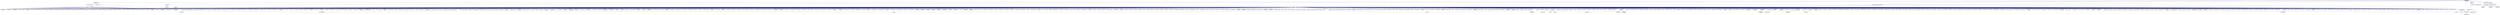 digraph "find_prefix.hpp"
{
  edge [fontname="Helvetica",fontsize="10",labelfontname="Helvetica",labelfontsize="10"];
  node [fontname="Helvetica",fontsize="10",shape=record];
  Node17 [label="find_prefix.hpp",height=0.2,width=0.4,color="black", fillcolor="grey75", style="filled", fontcolor="black"];
  Node17 -> Node18 [dir="back",color="midnightblue",fontsize="10",style="solid",fontname="Helvetica"];
  Node18 [label="defaults.hpp",height=0.2,width=0.4,color="black", fillcolor="white", style="filled",URL="$d1/d76/config_2defaults_8hpp.html"];
  Node18 -> Node19 [dir="back",color="midnightblue",fontsize="10",style="solid",fontname="Helvetica"];
  Node19 [label="runtime_support_server.cpp",height=0.2,width=0.4,color="black", fillcolor="white", style="filled",URL="$de/d5c/runtime__support__server_8cpp.html"];
  Node18 -> Node20 [dir="back",color="midnightblue",fontsize="10",style="solid",fontname="Helvetica"];
  Node20 [label="init_ini_data.cpp",height=0.2,width=0.4,color="black", fillcolor="white", style="filled",URL="$d5/d14/init__ini__data_8cpp.html"];
  Node18 -> Node21 [dir="back",color="midnightblue",fontsize="10",style="solid",fontname="Helvetica"];
  Node21 [label="runtime_configuration.cpp",height=0.2,width=0.4,color="black", fillcolor="white", style="filled",URL="$d5/def/runtime__configuration_8cpp.html"];
  Node17 -> Node22 [dir="back",color="midnightblue",fontsize="10",style="solid",fontname="Helvetica"];
  Node22 [label="hpx_init_impl.hpp",height=0.2,width=0.4,color="black", fillcolor="white", style="filled",URL="$d3/d6b/hpx__init__impl_8hpp.html"];
  Node22 -> Node23 [dir="back",color="midnightblue",fontsize="10",style="solid",fontname="Helvetica"];
  Node23 [label="hpx_init.hpp",height=0.2,width=0.4,color="red", fillcolor="white", style="filled",URL="$d5/df5/hpx__init_8hpp.html"];
  Node23 -> Node24 [dir="back",color="midnightblue",fontsize="10",style="solid",fontname="Helvetica"];
  Node24 [label="1d_stencil_1.cpp",height=0.2,width=0.4,color="black", fillcolor="white", style="filled",URL="$d2/db1/1d__stencil__1_8cpp.html"];
  Node23 -> Node25 [dir="back",color="midnightblue",fontsize="10",style="solid",fontname="Helvetica"];
  Node25 [label="1d_stencil_2.cpp",height=0.2,width=0.4,color="black", fillcolor="white", style="filled",URL="$d3/dd1/1d__stencil__2_8cpp.html"];
  Node23 -> Node26 [dir="back",color="midnightblue",fontsize="10",style="solid",fontname="Helvetica"];
  Node26 [label="1d_stencil_3.cpp",height=0.2,width=0.4,color="black", fillcolor="white", style="filled",URL="$db/d19/1d__stencil__3_8cpp.html"];
  Node23 -> Node27 [dir="back",color="midnightblue",fontsize="10",style="solid",fontname="Helvetica"];
  Node27 [label="1d_stencil_4.cpp",height=0.2,width=0.4,color="black", fillcolor="white", style="filled",URL="$d1/d7d/1d__stencil__4_8cpp.html"];
  Node23 -> Node28 [dir="back",color="midnightblue",fontsize="10",style="solid",fontname="Helvetica"];
  Node28 [label="1d_stencil_4_parallel.cpp",height=0.2,width=0.4,color="black", fillcolor="white", style="filled",URL="$d6/d05/1d__stencil__4__parallel_8cpp.html"];
  Node23 -> Node29 [dir="back",color="midnightblue",fontsize="10",style="solid",fontname="Helvetica"];
  Node29 [label="1d_stencil_4_repart.cpp",height=0.2,width=0.4,color="black", fillcolor="white", style="filled",URL="$d0/d6b/1d__stencil__4__repart_8cpp.html"];
  Node23 -> Node30 [dir="back",color="midnightblue",fontsize="10",style="solid",fontname="Helvetica"];
  Node30 [label="1d_stencil_4_throttle.cpp",height=0.2,width=0.4,color="black", fillcolor="white", style="filled",URL="$d6/de5/1d__stencil__4__throttle_8cpp.html"];
  Node23 -> Node31 [dir="back",color="midnightblue",fontsize="10",style="solid",fontname="Helvetica"];
  Node31 [label="1d_stencil_5.cpp",height=0.2,width=0.4,color="black", fillcolor="white", style="filled",URL="$d7/d2a/1d__stencil__5_8cpp.html"];
  Node23 -> Node32 [dir="back",color="midnightblue",fontsize="10",style="solid",fontname="Helvetica"];
  Node32 [label="1d_stencil_6.cpp",height=0.2,width=0.4,color="black", fillcolor="white", style="filled",URL="$db/de7/1d__stencil__6_8cpp.html"];
  Node23 -> Node33 [dir="back",color="midnightblue",fontsize="10",style="solid",fontname="Helvetica"];
  Node33 [label="1d_stencil_7.cpp",height=0.2,width=0.4,color="black", fillcolor="white", style="filled",URL="$d4/d5a/1d__stencil__7_8cpp.html"];
  Node23 -> Node34 [dir="back",color="midnightblue",fontsize="10",style="solid",fontname="Helvetica"];
  Node34 [label="1d_stencil_8.cpp",height=0.2,width=0.4,color="black", fillcolor="white", style="filled",URL="$df/de0/1d__stencil__8_8cpp.html"];
  Node23 -> Node35 [dir="back",color="midnightblue",fontsize="10",style="solid",fontname="Helvetica"];
  Node35 [label="accumulator_client.cpp",height=0.2,width=0.4,color="black", fillcolor="white", style="filled",URL="$d7/dd0/accumulator__client_8cpp.html"];
  Node23 -> Node36 [dir="back",color="midnightblue",fontsize="10",style="solid",fontname="Helvetica"];
  Node36 [label="template_accumulator\l_client.cpp",height=0.2,width=0.4,color="black", fillcolor="white", style="filled",URL="$df/d93/template__accumulator__client_8cpp.html"];
  Node23 -> Node37 [dir="back",color="midnightblue",fontsize="10",style="solid",fontname="Helvetica"];
  Node37 [label="template_function_accumulator\l_client.cpp",height=0.2,width=0.4,color="black", fillcolor="white", style="filled",URL="$d0/dc6/template__function__accumulator__client_8cpp.html"];
  Node23 -> Node38 [dir="back",color="midnightblue",fontsize="10",style="solid",fontname="Helvetica"];
  Node38 [label="ag_client.cpp",height=0.2,width=0.4,color="black", fillcolor="white", style="filled",URL="$d4/d5d/ag__client_8cpp.html"];
  Node23 -> Node39 [dir="back",color="midnightblue",fontsize="10",style="solid",fontname="Helvetica"];
  Node39 [label="apex_balance.cpp",height=0.2,width=0.4,color="black", fillcolor="white", style="filled",URL="$d4/d8e/apex__balance_8cpp.html"];
  Node23 -> Node40 [dir="back",color="midnightblue",fontsize="10",style="solid",fontname="Helvetica"];
  Node40 [label="apex_fibonacci.cpp",height=0.2,width=0.4,color="black", fillcolor="white", style="filled",URL="$de/de1/apex__fibonacci_8cpp.html"];
  Node23 -> Node41 [dir="back",color="midnightblue",fontsize="10",style="solid",fontname="Helvetica"];
  Node41 [label="apex_policy_engine\l_active_thread_count.cpp",height=0.2,width=0.4,color="black", fillcolor="white", style="filled",URL="$d5/d01/apex__policy__engine__active__thread__count_8cpp.html"];
  Node23 -> Node42 [dir="back",color="midnightblue",fontsize="10",style="solid",fontname="Helvetica"];
  Node42 [label="apex_policy_engine\l_events.cpp",height=0.2,width=0.4,color="black", fillcolor="white", style="filled",URL="$df/d0f/apex__policy__engine__events_8cpp.html"];
  Node23 -> Node43 [dir="back",color="midnightblue",fontsize="10",style="solid",fontname="Helvetica"];
  Node43 [label="apex_policy_engine\l_periodic.cpp",height=0.2,width=0.4,color="black", fillcolor="white", style="filled",URL="$d5/d7b/apex__policy__engine__periodic_8cpp.html"];
  Node23 -> Node44 [dir="back",color="midnightblue",fontsize="10",style="solid",fontname="Helvetica"];
  Node44 [label="async_io_action.cpp",height=0.2,width=0.4,color="black", fillcolor="white", style="filled",URL="$d3/df5/async__io__action_8cpp.html"];
  Node23 -> Node45 [dir="back",color="midnightblue",fontsize="10",style="solid",fontname="Helvetica"];
  Node45 [label="async_io_external.cpp",height=0.2,width=0.4,color="black", fillcolor="white", style="filled",URL="$da/d9a/async__io__external_8cpp.html"];
  Node23 -> Node46 [dir="back",color="midnightblue",fontsize="10",style="solid",fontname="Helvetica"];
  Node46 [label="async_io_low_level.cpp",height=0.2,width=0.4,color="black", fillcolor="white", style="filled",URL="$dc/d10/async__io__low__level_8cpp.html"];
  Node23 -> Node47 [dir="back",color="midnightblue",fontsize="10",style="solid",fontname="Helvetica"];
  Node47 [label="async_io_simple.cpp",height=0.2,width=0.4,color="black", fillcolor="white", style="filled",URL="$da/db7/async__io__simple_8cpp.html"];
  Node23 -> Node48 [dir="back",color="midnightblue",fontsize="10",style="solid",fontname="Helvetica"];
  Node48 [label="hpx_thread_phase.cpp",height=0.2,width=0.4,color="black", fillcolor="white", style="filled",URL="$d5/dca/hpx__thread__phase_8cpp.html"];
  Node23 -> Node49 [dir="back",color="midnightblue",fontsize="10",style="solid",fontname="Helvetica"];
  Node49 [label="os_thread_num.cpp",height=0.2,width=0.4,color="black", fillcolor="white", style="filled",URL="$d2/dfb/os__thread__num_8cpp.html"];
  Node23 -> Node50 [dir="back",color="midnightblue",fontsize="10",style="solid",fontname="Helvetica"];
  Node50 [label="cancelable_action_client.cpp",height=0.2,width=0.4,color="black", fillcolor="white", style="filled",URL="$d1/db8/cancelable__action__client_8cpp.html"];
  Node23 -> Node51 [dir="back",color="midnightblue",fontsize="10",style="solid",fontname="Helvetica"];
  Node51 [label="cublas_matmul.cpp",height=0.2,width=0.4,color="black", fillcolor="white", style="filled",URL="$dd/d84/cublas__matmul_8cpp.html"];
  Node23 -> Node52 [dir="back",color="midnightblue",fontsize="10",style="solid",fontname="Helvetica"];
  Node52 [label="rnd_future_reduce.cpp",height=0.2,width=0.4,color="black", fillcolor="white", style="filled",URL="$d1/db5/rnd__future__reduce_8cpp.html"];
  Node23 -> Node53 [dir="back",color="midnightblue",fontsize="10",style="solid",fontname="Helvetica"];
  Node53 [label="heartbeat.cpp",height=0.2,width=0.4,color="black", fillcolor="white", style="filled",URL="$d8/d98/heartbeat_8cpp.html"];
  Node23 -> Node54 [dir="back",color="midnightblue",fontsize="10",style="solid",fontname="Helvetica"];
  Node54 [label="heartbeat_console.cpp",height=0.2,width=0.4,color="black", fillcolor="white", style="filled",URL="$da/de8/heartbeat__console_8cpp.html"];
  Node23 -> Node55 [dir="back",color="midnightblue",fontsize="10",style="solid",fontname="Helvetica"];
  Node55 [label="hello_world_client.cpp",height=0.2,width=0.4,color="black", fillcolor="white", style="filled",URL="$d5/da6/hello__world__client_8cpp.html"];
  Node23 -> Node56 [dir="back",color="midnightblue",fontsize="10",style="solid",fontname="Helvetica"];
  Node56 [label="interpolate1d_client.cpp",height=0.2,width=0.4,color="black", fillcolor="white", style="filled",URL="$d4/da6/interpolate1d__client_8cpp.html"];
  Node23 -> Node57 [dir="back",color="midnightblue",fontsize="10",style="solid",fontname="Helvetica"];
  Node57 [label="jacobi.cpp",height=0.2,width=0.4,color="black", fillcolor="white", style="filled",URL="$d2/d27/jacobi_8cpp.html"];
  Node23 -> Node58 [dir="back",color="midnightblue",fontsize="10",style="solid",fontname="Helvetica"];
  Node58 [label="jacobi.cpp",height=0.2,width=0.4,color="black", fillcolor="white", style="filled",URL="$d3/d44/smp_2jacobi_8cpp.html"];
  Node23 -> Node59 [dir="back",color="midnightblue",fontsize="10",style="solid",fontname="Helvetica"];
  Node59 [label="jacobi_nonuniform.cpp",height=0.2,width=0.4,color="black", fillcolor="white", style="filled",URL="$dd/ddc/jacobi__nonuniform_8cpp.html"];
  Node23 -> Node60 [dir="back",color="midnightblue",fontsize="10",style="solid",fontname="Helvetica"];
  Node60 [label="nqueen_client.cpp",height=0.2,width=0.4,color="black", fillcolor="white", style="filled",URL="$d3/d5e/nqueen__client_8cpp.html"];
  Node23 -> Node61 [dir="back",color="midnightblue",fontsize="10",style="solid",fontname="Helvetica"];
  Node61 [label="access_counter_set.cpp",height=0.2,width=0.4,color="black", fillcolor="white", style="filled",URL="$dc/d52/access__counter__set_8cpp.html"];
  Node23 -> Node62 [dir="back",color="midnightblue",fontsize="10",style="solid",fontname="Helvetica"];
  Node62 [label="simplest_performance\l_counter.cpp",height=0.2,width=0.4,color="black", fillcolor="white", style="filled",URL="$d4/d4e/simplest__performance__counter_8cpp.html"];
  Node23 -> Node63 [dir="back",color="midnightblue",fontsize="10",style="solid",fontname="Helvetica"];
  Node63 [label="sine_client.cpp",height=0.2,width=0.4,color="black", fillcolor="white", style="filled",URL="$db/d62/sine__client_8cpp.html"];
  Node23 -> Node64 [dir="back",color="midnightblue",fontsize="10",style="solid",fontname="Helvetica"];
  Node64 [label="qt.cpp",height=0.2,width=0.4,color="black", fillcolor="white", style="filled",URL="$df/d90/qt_8cpp.html"];
  Node23 -> Node65 [dir="back",color="midnightblue",fontsize="10",style="solid",fontname="Helvetica"];
  Node65 [label="queue_client.cpp",height=0.2,width=0.4,color="black", fillcolor="white", style="filled",URL="$d7/d96/queue__client_8cpp.html"];
  Node23 -> Node66 [dir="back",color="midnightblue",fontsize="10",style="solid",fontname="Helvetica"];
  Node66 [label="1d_wave_equation.cpp",height=0.2,width=0.4,color="black", fillcolor="white", style="filled",URL="$da/dab/1d__wave__equation_8cpp.html"];
  Node23 -> Node67 [dir="back",color="midnightblue",fontsize="10",style="solid",fontname="Helvetica"];
  Node67 [label="allow_unknown_options.cpp",height=0.2,width=0.4,color="black", fillcolor="white", style="filled",URL="$d9/dc9/allow__unknown__options_8cpp.html"];
  Node23 -> Node68 [dir="back",color="midnightblue",fontsize="10",style="solid",fontname="Helvetica"];
  Node68 [label="command_line_handling.cpp",height=0.2,width=0.4,color="black", fillcolor="white", style="filled",URL="$d4/d05/examples_2quickstart_2command__line__handling_8cpp.html"];
  Node23 -> Node69 [dir="back",color="midnightblue",fontsize="10",style="solid",fontname="Helvetica"];
  Node69 [label="composable_guard.cpp",height=0.2,width=0.4,color="black", fillcolor="white", style="filled",URL="$d3/d68/examples_2quickstart_2composable__guard_8cpp.html"];
  Node23 -> Node70 [dir="back",color="midnightblue",fontsize="10",style="solid",fontname="Helvetica"];
  Node70 [label="error_handling.cpp",height=0.2,width=0.4,color="black", fillcolor="white", style="filled",URL="$d9/d96/error__handling_8cpp.html"];
  Node23 -> Node71 [dir="back",color="midnightblue",fontsize="10",style="solid",fontname="Helvetica"];
  Node71 [label="factorial.cpp",height=0.2,width=0.4,color="black", fillcolor="white", style="filled",URL="$d9/d00/factorial_8cpp.html"];
  Node23 -> Node72 [dir="back",color="midnightblue",fontsize="10",style="solid",fontname="Helvetica"];
  Node72 [label="fibonacci.cpp",height=0.2,width=0.4,color="black", fillcolor="white", style="filled",URL="$d9/d89/fibonacci_8cpp.html"];
  Node23 -> Node73 [dir="back",color="midnightblue",fontsize="10",style="solid",fontname="Helvetica"];
  Node73 [label="fibonacci_await.cpp",height=0.2,width=0.4,color="black", fillcolor="white", style="filled",URL="$dc/d1c/fibonacci__await_8cpp.html"];
  Node23 -> Node74 [dir="back",color="midnightblue",fontsize="10",style="solid",fontname="Helvetica"];
  Node74 [label="fibonacci_dataflow.cpp",height=0.2,width=0.4,color="black", fillcolor="white", style="filled",URL="$df/d3d/fibonacci__dataflow_8cpp.html"];
  Node23 -> Node75 [dir="back",color="midnightblue",fontsize="10",style="solid",fontname="Helvetica"];
  Node75 [label="fibonacci_futures.cpp",height=0.2,width=0.4,color="black", fillcolor="white", style="filled",URL="$d6/de3/fibonacci__futures_8cpp.html"];
  Node23 -> Node76 [dir="back",color="midnightblue",fontsize="10",style="solid",fontname="Helvetica"];
  Node76 [label="fibonacci_futures_distributed.cpp",height=0.2,width=0.4,color="black", fillcolor="white", style="filled",URL="$d1/dc9/fibonacci__futures__distributed_8cpp.html"];
  Node23 -> Node77 [dir="back",color="midnightblue",fontsize="10",style="solid",fontname="Helvetica"];
  Node77 [label="fibonacci_one.cpp",height=0.2,width=0.4,color="black", fillcolor="white", style="filled",URL="$d8/d78/fibonacci__one_8cpp.html"];
  Node23 -> Node78 [dir="back",color="midnightblue",fontsize="10",style="solid",fontname="Helvetica"];
  Node78 [label="fractals.cpp",height=0.2,width=0.4,color="black", fillcolor="white", style="filled",URL="$d8/d58/fractals_8cpp.html"];
  Node23 -> Node79 [dir="back",color="midnightblue",fontsize="10",style="solid",fontname="Helvetica"];
  Node79 [label="fractals_executor.cpp",height=0.2,width=0.4,color="black", fillcolor="white", style="filled",URL="$d9/da9/fractals__executor_8cpp.html"];
  Node23 -> Node80 [dir="back",color="midnightblue",fontsize="10",style="solid",fontname="Helvetica"];
  Node80 [label="fractals_struct.cpp",height=0.2,width=0.4,color="black", fillcolor="white", style="filled",URL="$d8/d2f/fractals__struct_8cpp.html"];
  Node23 -> Node81 [dir="back",color="midnightblue",fontsize="10",style="solid",fontname="Helvetica"];
  Node81 [label="interest_calculator.cpp",height=0.2,width=0.4,color="black", fillcolor="white", style="filled",URL="$d2/d86/interest__calculator_8cpp.html"];
  Node23 -> Node82 [dir="back",color="midnightblue",fontsize="10",style="solid",fontname="Helvetica"];
  Node82 [label="latch_local.cpp",height=0.2,width=0.4,color="black", fillcolor="white", style="filled",URL="$dd/dd3/latch__local_8cpp.html"];
  Node23 -> Node83 [dir="back",color="midnightblue",fontsize="10",style="solid",fontname="Helvetica"];
  Node83 [label="latch_remote.cpp",height=0.2,width=0.4,color="black", fillcolor="white", style="filled",URL="$df/d59/latch__remote_8cpp.html"];
  Node23 -> Node84 [dir="back",color="midnightblue",fontsize="10",style="solid",fontname="Helvetica"];
  Node84 [label="non_atomic_rma.cpp",height=0.2,width=0.4,color="black", fillcolor="white", style="filled",URL="$d7/d8b/non__atomic__rma_8cpp.html"];
  Node23 -> Node85 [dir="back",color="midnightblue",fontsize="10",style="solid",fontname="Helvetica"];
  Node85 [label="partitioned_vector\l_spmd_foreach.cpp",height=0.2,width=0.4,color="black", fillcolor="white", style="filled",URL="$db/d7c/partitioned__vector__spmd__foreach_8cpp.html"];
  Node23 -> Node86 [dir="back",color="midnightblue",fontsize="10",style="solid",fontname="Helvetica"];
  Node86 [label="pingpong.cpp",height=0.2,width=0.4,color="black", fillcolor="white", style="filled",URL="$dd/d4d/pingpong_8cpp.html"];
  Node23 -> Node87 [dir="back",color="midnightblue",fontsize="10",style="solid",fontname="Helvetica"];
  Node87 [label="quicksort.cpp",height=0.2,width=0.4,color="black", fillcolor="white", style="filled",URL="$d3/d1e/quicksort_8cpp.html"];
  Node23 -> Node88 [dir="back",color="midnightblue",fontsize="10",style="solid",fontname="Helvetica"];
  Node88 [label="safe_object.cpp",height=0.2,width=0.4,color="black", fillcolor="white", style="filled",URL="$dd/d52/safe__object_8cpp.html"];
  Node23 -> Node89 [dir="back",color="midnightblue",fontsize="10",style="solid",fontname="Helvetica"];
  Node89 [label="sierpinski.cpp",height=0.2,width=0.4,color="black", fillcolor="white", style="filled",URL="$d3/d7e/sierpinski_8cpp.html"];
  Node23 -> Node90 [dir="back",color="midnightblue",fontsize="10",style="solid",fontname="Helvetica"];
  Node90 [label="sort_by_key_demo.cpp",height=0.2,width=0.4,color="black", fillcolor="white", style="filled",URL="$da/d20/sort__by__key__demo_8cpp.html"];
  Node23 -> Node91 [dir="back",color="midnightblue",fontsize="10",style="solid",fontname="Helvetica"];
  Node91 [label="timed_futures.cpp",height=0.2,width=0.4,color="black", fillcolor="white", style="filled",URL="$d6/d8d/timed__futures_8cpp.html"];
  Node23 -> Node92 [dir="back",color="midnightblue",fontsize="10",style="solid",fontname="Helvetica"];
  Node92 [label="timed_wake.cpp",height=0.2,width=0.4,color="black", fillcolor="white", style="filled",URL="$d8/df9/timed__wake_8cpp.html"];
  Node23 -> Node93 [dir="back",color="midnightblue",fontsize="10",style="solid",fontname="Helvetica"];
  Node93 [label="vector_counting_dotproduct.cpp",height=0.2,width=0.4,color="black", fillcolor="white", style="filled",URL="$df/de9/vector__counting__dotproduct_8cpp.html"];
  Node23 -> Node94 [dir="back",color="midnightblue",fontsize="10",style="solid",fontname="Helvetica"];
  Node94 [label="vector_zip_dotproduct.cpp",height=0.2,width=0.4,color="black", fillcolor="white", style="filled",URL="$dc/d18/vector__zip__dotproduct_8cpp.html"];
  Node23 -> Node95 [dir="back",color="midnightblue",fontsize="10",style="solid",fontname="Helvetica"];
  Node95 [label="wait_composition.cpp",height=0.2,width=0.4,color="black", fillcolor="white", style="filled",URL="$d6/d13/wait__composition_8cpp.html"];
  Node23 -> Node96 [dir="back",color="midnightblue",fontsize="10",style="solid",fontname="Helvetica"];
  Node96 [label="random_mem_access_client.cpp",height=0.2,width=0.4,color="black", fillcolor="white", style="filled",URL="$df/d1b/random__mem__access__client_8cpp.html"];
  Node23 -> Node97 [dir="back",color="midnightblue",fontsize="10",style="solid",fontname="Helvetica"];
  Node97 [label="oversubscribing_resource\l_partitioner.cpp",height=0.2,width=0.4,color="black", fillcolor="white", style="filled",URL="$dd/dee/oversubscribing__resource__partitioner_8cpp.html"];
  Node23 -> Node98 [dir="back",color="midnightblue",fontsize="10",style="solid",fontname="Helvetica"];
  Node98 [label="simple_resource_partitioner.cpp",height=0.2,width=0.4,color="black", fillcolor="white", style="filled",URL="$d5/df9/simple__resource__partitioner_8cpp.html"];
  Node23 -> Node99 [dir="back",color="midnightblue",fontsize="10",style="solid",fontname="Helvetica"];
  Node99 [label="sheneos_client.cpp",height=0.2,width=0.4,color="black", fillcolor="white", style="filled",URL="$d5/da5/sheneos__client_8cpp.html"];
  Node23 -> Node100 [dir="back",color="midnightblue",fontsize="10",style="solid",fontname="Helvetica"];
  Node100 [label="sheneos_compare.cpp",height=0.2,width=0.4,color="black", fillcolor="white", style="filled",URL="$dc/d11/sheneos__compare_8cpp.html"];
  Node23 -> Node101 [dir="back",color="midnightblue",fontsize="10",style="solid",fontname="Helvetica"];
  Node101 [label="sheneos_test.cpp",height=0.2,width=0.4,color="black", fillcolor="white", style="filled",URL="$d4/d6e/sheneos__test_8cpp.html"];
  Node23 -> Node102 [dir="back",color="midnightblue",fontsize="10",style="solid",fontname="Helvetica"];
  Node102 [label="spell_check_file.cpp",height=0.2,width=0.4,color="black", fillcolor="white", style="filled",URL="$df/df7/spell__check__file_8cpp.html"];
  Node23 -> Node103 [dir="back",color="midnightblue",fontsize="10",style="solid",fontname="Helvetica"];
  Node103 [label="spell_check_simple.cpp",height=0.2,width=0.4,color="black", fillcolor="white", style="filled",URL="$dd/d54/spell__check__simple_8cpp.html"];
  Node23 -> Node104 [dir="back",color="midnightblue",fontsize="10",style="solid",fontname="Helvetica"];
  Node104 [label="spin.cpp",height=0.2,width=0.4,color="black", fillcolor="white", style="filled",URL="$d7/df2/spin_8cpp.html"];
  Node23 -> Node105 [dir="back",color="midnightblue",fontsize="10",style="solid",fontname="Helvetica"];
  Node105 [label="throttle_client.cpp",height=0.2,width=0.4,color="black", fillcolor="white", style="filled",URL="$d0/db7/throttle__client_8cpp.html"];
  Node23 -> Node106 [dir="back",color="midnightblue",fontsize="10",style="solid",fontname="Helvetica"];
  Node106 [label="transpose_await.cpp",height=0.2,width=0.4,color="black", fillcolor="white", style="filled",URL="$de/d68/transpose__await_8cpp.html"];
  Node23 -> Node107 [dir="back",color="midnightblue",fontsize="10",style="solid",fontname="Helvetica"];
  Node107 [label="transpose_block.cpp",height=0.2,width=0.4,color="black", fillcolor="white", style="filled",URL="$d0/de1/transpose__block_8cpp.html"];
  Node23 -> Node108 [dir="back",color="midnightblue",fontsize="10",style="solid",fontname="Helvetica"];
  Node108 [label="transpose_block_numa.cpp",height=0.2,width=0.4,color="black", fillcolor="white", style="filled",URL="$dd/d3b/transpose__block__numa_8cpp.html"];
  Node23 -> Node109 [dir="back",color="midnightblue",fontsize="10",style="solid",fontname="Helvetica"];
  Node109 [label="transpose_serial.cpp",height=0.2,width=0.4,color="black", fillcolor="white", style="filled",URL="$db/d74/transpose__serial_8cpp.html"];
  Node23 -> Node110 [dir="back",color="midnightblue",fontsize="10",style="solid",fontname="Helvetica"];
  Node110 [label="transpose_serial_block.cpp",height=0.2,width=0.4,color="black", fillcolor="white", style="filled",URL="$d8/daa/transpose__serial__block_8cpp.html"];
  Node23 -> Node111 [dir="back",color="midnightblue",fontsize="10",style="solid",fontname="Helvetica"];
  Node111 [label="transpose_serial_vector.cpp",height=0.2,width=0.4,color="black", fillcolor="white", style="filled",URL="$d4/d04/transpose__serial__vector_8cpp.html"];
  Node23 -> Node112 [dir="back",color="midnightblue",fontsize="10",style="solid",fontname="Helvetica"];
  Node112 [label="transpose_smp.cpp",height=0.2,width=0.4,color="black", fillcolor="white", style="filled",URL="$d2/d99/transpose__smp_8cpp.html"];
  Node23 -> Node113 [dir="back",color="midnightblue",fontsize="10",style="solid",fontname="Helvetica"];
  Node113 [label="transpose_smp_block.cpp",height=0.2,width=0.4,color="black", fillcolor="white", style="filled",URL="$da/d4d/transpose__smp__block_8cpp.html"];
  Node23 -> Node114 [dir="back",color="midnightblue",fontsize="10",style="solid",fontname="Helvetica"];
  Node114 [label="simple_central_tuplespace\l_client.cpp",height=0.2,width=0.4,color="black", fillcolor="white", style="filled",URL="$d1/d7b/simple__central__tuplespace__client_8cpp.html"];
  Node23 -> Node22 [dir="back",color="midnightblue",fontsize="10",style="solid",fontname="Helvetica"];
  Node23 -> Node115 [dir="back",color="midnightblue",fontsize="10",style="solid",fontname="Helvetica"];
  Node115 [label="hpx_main.hpp",height=0.2,width=0.4,color="red", fillcolor="white", style="filled",URL="$df/d16/hpx__main_8hpp.html"];
  Node23 -> Node260 [dir="back",color="midnightblue",fontsize="10",style="solid",fontname="Helvetica"];
  Node260 [label="hpx_main_impl.hpp",height=0.2,width=0.4,color="red", fillcolor="white", style="filled",URL="$dc/dd2/hpx__main__impl_8hpp.html"];
  Node23 -> Node262 [dir="back",color="midnightblue",fontsize="10",style="solid",fontname="Helvetica"];
  Node262 [label="command_line_handling.hpp",height=0.2,width=0.4,color="red", fillcolor="white", style="filled",URL="$dc/dbc/command__line__handling_8hpp.html"];
  Node262 -> Node844 [dir="back",color="midnightblue",fontsize="10",style="solid",fontname="Helvetica"];
  Node844 [label="parcelport_libfabric.cpp",height=0.2,width=0.4,color="black", fillcolor="white", style="filled",URL="$de/d4f/parcelport__libfabric_8cpp.html"];
  Node262 -> Node845 [dir="back",color="midnightblue",fontsize="10",style="solid",fontname="Helvetica"];
  Node845 [label="parcelport_libfabric.hpp",height=0.2,width=0.4,color="red", fillcolor="white", style="filled",URL="$d2/da5/parcelport__libfabric_8hpp.html"];
  Node845 -> Node844 [dir="back",color="midnightblue",fontsize="10",style="solid",fontname="Helvetica"];
  Node262 -> Node820 [dir="back",color="midnightblue",fontsize="10",style="solid",fontname="Helvetica"];
  Node820 [label="hpx_init.cpp",height=0.2,width=0.4,color="black", fillcolor="white", style="filled",URL="$d6/dfa/hpx__init_8cpp.html"];
  Node262 -> Node19 [dir="back",color="midnightblue",fontsize="10",style="solid",fontname="Helvetica"];
  Node262 -> Node849 [dir="back",color="midnightblue",fontsize="10",style="solid",fontname="Helvetica"];
  Node849 [label="version.cpp",height=0.2,width=0.4,color="black", fillcolor="white", style="filled",URL="$d5/d1f/version_8cpp.html"];
  Node23 -> Node339 [dir="back",color="midnightblue",fontsize="10",style="solid",fontname="Helvetica"];
  Node339 [label="hpx_runtime.cpp",height=0.2,width=0.4,color="black", fillcolor="white", style="filled",URL="$d7/d1e/hpx__runtime_8cpp.html"];
  Node23 -> Node820 [dir="back",color="midnightblue",fontsize="10",style="solid",fontname="Helvetica"];
  Node23 -> Node850 [dir="back",color="midnightblue",fontsize="10",style="solid",fontname="Helvetica"];
  Node850 [label="hpx_main.cpp",height=0.2,width=0.4,color="black", fillcolor="white", style="filled",URL="$d3/d07/hpx__main_8cpp.html"];
  Node23 -> Node851 [dir="back",color="midnightblue",fontsize="10",style="solid",fontname="Helvetica"];
  Node851 [label="hpx_main_argc_argv.cpp",height=0.2,width=0.4,color="black", fillcolor="white", style="filled",URL="$d3/df2/hpx__main__argc__argv_8cpp.html"];
  Node23 -> Node852 [dir="back",color="midnightblue",fontsize="10",style="solid",fontname="Helvetica"];
  Node852 [label="hpx_main_variables\l_map.cpp",height=0.2,width=0.4,color="black", fillcolor="white", style="filled",URL="$d5/d75/hpx__main__variables__map_8cpp.html"];
  Node23 -> Node853 [dir="back",color="midnightblue",fontsize="10",style="solid",fontname="Helvetica"];
  Node853 [label="hpx_user_main.cpp",height=0.2,width=0.4,color="black", fillcolor="white", style="filled",URL="$d2/d68/hpx__user__main_8cpp.html"];
  Node23 -> Node854 [dir="back",color="midnightblue",fontsize="10",style="solid",fontname="Helvetica"];
  Node854 [label="hpx_user_main_argc\l_argv.cpp",height=0.2,width=0.4,color="black", fillcolor="white", style="filled",URL="$d2/d71/hpx__user__main__argc__argv_8cpp.html"];
  Node23 -> Node340 [dir="back",color="midnightblue",fontsize="10",style="solid",fontname="Helvetica"];
  Node340 [label="synchronize.cpp",height=0.2,width=0.4,color="black", fillcolor="white", style="filled",URL="$da/da2/synchronize_8cpp.html"];
  Node23 -> Node341 [dir="back",color="midnightblue",fontsize="10",style="solid",fontname="Helvetica"];
  Node341 [label="agas_cache_timings.cpp",height=0.2,width=0.4,color="black", fillcolor="white", style="filled",URL="$dd/d37/agas__cache__timings_8cpp.html"];
  Node23 -> Node342 [dir="back",color="midnightblue",fontsize="10",style="solid",fontname="Helvetica"];
  Node342 [label="async_overheads.cpp",height=0.2,width=0.4,color="black", fillcolor="white", style="filled",URL="$de/da6/async__overheads_8cpp.html"];
  Node23 -> Node343 [dir="back",color="midnightblue",fontsize="10",style="solid",fontname="Helvetica"];
  Node343 [label="coroutines_call_overhead.cpp",height=0.2,width=0.4,color="black", fillcolor="white", style="filled",URL="$da/d1e/coroutines__call__overhead_8cpp.html"];
  Node23 -> Node344 [dir="back",color="midnightblue",fontsize="10",style="solid",fontname="Helvetica"];
  Node344 [label="foreach_scaling.cpp",height=0.2,width=0.4,color="black", fillcolor="white", style="filled",URL="$d4/d94/foreach__scaling_8cpp.html"];
  Node23 -> Node761 [dir="back",color="midnightblue",fontsize="10",style="solid",fontname="Helvetica"];
  Node761 [label="future_overhead.cpp",height=0.2,width=0.4,color="black", fillcolor="white", style="filled",URL="$d3/d79/future__overhead_8cpp.html"];
  Node23 -> Node762 [dir="back",color="midnightblue",fontsize="10",style="solid",fontname="Helvetica"];
  Node762 [label="hpx_heterogeneous_timed\l_task_spawn.cpp",height=0.2,width=0.4,color="black", fillcolor="white", style="filled",URL="$dd/d27/hpx__heterogeneous__timed__task__spawn_8cpp.html"];
  Node23 -> Node346 [dir="back",color="midnightblue",fontsize="10",style="solid",fontname="Helvetica"];
  Node346 [label="hpx_homogeneous_timed\l_task_spawn_executors.cpp",height=0.2,width=0.4,color="black", fillcolor="white", style="filled",URL="$d1/d3b/hpx__homogeneous__timed__task__spawn__executors_8cpp.html"];
  Node23 -> Node347 [dir="back",color="midnightblue",fontsize="10",style="solid",fontname="Helvetica"];
  Node347 [label="htts2_hpx.cpp",height=0.2,width=0.4,color="black", fillcolor="white", style="filled",URL="$d2/daf/htts2__hpx_8cpp.html"];
  Node23 -> Node763 [dir="back",color="midnightblue",fontsize="10",style="solid",fontname="Helvetica"];
  Node763 [label="parent_vs_child_stealing.cpp",height=0.2,width=0.4,color="black", fillcolor="white", style="filled",URL="$d2/d07/parent__vs__child__stealing_8cpp.html"];
  Node23 -> Node348 [dir="back",color="midnightblue",fontsize="10",style="solid",fontname="Helvetica"];
  Node348 [label="partitioned_vector\l_foreach.cpp",height=0.2,width=0.4,color="black", fillcolor="white", style="filled",URL="$df/d5f/partitioned__vector__foreach_8cpp.html"];
  Node23 -> Node349 [dir="back",color="midnightblue",fontsize="10",style="solid",fontname="Helvetica"];
  Node349 [label="serialization_overhead.cpp",height=0.2,width=0.4,color="black", fillcolor="white", style="filled",URL="$d3/df8/serialization__overhead_8cpp.html"];
  Node23 -> Node350 [dir="back",color="midnightblue",fontsize="10",style="solid",fontname="Helvetica"];
  Node350 [label="sizeof.cpp",height=0.2,width=0.4,color="black", fillcolor="white", style="filled",URL="$d3/d0f/sizeof_8cpp.html"];
  Node23 -> Node764 [dir="back",color="midnightblue",fontsize="10",style="solid",fontname="Helvetica"];
  Node764 [label="spinlock_overhead1.cpp",height=0.2,width=0.4,color="black", fillcolor="white", style="filled",URL="$d0/d32/spinlock__overhead1_8cpp.html"];
  Node23 -> Node765 [dir="back",color="midnightblue",fontsize="10",style="solid",fontname="Helvetica"];
  Node765 [label="spinlock_overhead2.cpp",height=0.2,width=0.4,color="black", fillcolor="white", style="filled",URL="$de/d55/spinlock__overhead2_8cpp.html"];
  Node23 -> Node351 [dir="back",color="midnightblue",fontsize="10",style="solid",fontname="Helvetica"];
  Node351 [label="stencil3_iterators.cpp",height=0.2,width=0.4,color="black", fillcolor="white", style="filled",URL="$db/d9e/stencil3__iterators_8cpp.html"];
  Node23 -> Node352 [dir="back",color="midnightblue",fontsize="10",style="solid",fontname="Helvetica"];
  Node352 [label="stream.cpp",height=0.2,width=0.4,color="black", fillcolor="white", style="filled",URL="$da/d5f/stream_8cpp.html"];
  Node23 -> Node353 [dir="back",color="midnightblue",fontsize="10",style="solid",fontname="Helvetica"];
  Node353 [label="timed_task_spawn.cpp",height=0.2,width=0.4,color="black", fillcolor="white", style="filled",URL="$df/de1/timed__task__spawn_8cpp.html"];
  Node23 -> Node354 [dir="back",color="midnightblue",fontsize="10",style="solid",fontname="Helvetica"];
  Node354 [label="transform_reduce_binary\l_scaling.cpp",height=0.2,width=0.4,color="black", fillcolor="white", style="filled",URL="$d1/dae/transform__reduce__binary__scaling_8cpp.html"];
  Node23 -> Node355 [dir="back",color="midnightblue",fontsize="10",style="solid",fontname="Helvetica"];
  Node355 [label="transform_reduce_scaling.cpp",height=0.2,width=0.4,color="black", fillcolor="white", style="filled",URL="$db/d2a/transform__reduce__scaling_8cpp.html"];
  Node23 -> Node766 [dir="back",color="midnightblue",fontsize="10",style="solid",fontname="Helvetica"];
  Node766 [label="wait_all_timings.cpp",height=0.2,width=0.4,color="black", fillcolor="white", style="filled",URL="$d5/da1/wait__all__timings_8cpp.html"];
  Node23 -> Node356 [dir="back",color="midnightblue",fontsize="10",style="solid",fontname="Helvetica"];
  Node356 [label="minmax_element_performance.cpp",height=0.2,width=0.4,color="black", fillcolor="white", style="filled",URL="$d9/d93/minmax__element__performance_8cpp.html"];
  Node23 -> Node357 [dir="back",color="midnightblue",fontsize="10",style="solid",fontname="Helvetica"];
  Node357 [label="barrier_performance.cpp",height=0.2,width=0.4,color="black", fillcolor="white", style="filled",URL="$d6/d6c/barrier__performance_8cpp.html"];
  Node23 -> Node358 [dir="back",color="midnightblue",fontsize="10",style="solid",fontname="Helvetica"];
  Node358 [label="network_storage.cpp",height=0.2,width=0.4,color="black", fillcolor="white", style="filled",URL="$db/daa/network__storage_8cpp.html"];
  Node23 -> Node359 [dir="back",color="midnightblue",fontsize="10",style="solid",fontname="Helvetica"];
  Node359 [label="simple_profiler.hpp",height=0.2,width=0.4,color="black", fillcolor="white", style="filled",URL="$d8/d02/simple__profiler_8hpp.html"];
  Node359 -> Node358 [dir="back",color="midnightblue",fontsize="10",style="solid",fontname="Helvetica"];
  Node23 -> Node855 [dir="back",color="midnightblue",fontsize="10",style="solid",fontname="Helvetica"];
  Node855 [label="osu_base.cpp",height=0.2,width=0.4,color="black", fillcolor="white", style="filled",URL="$d2/d45/osu__base_8cpp.html"];
  Node23 -> Node360 [dir="back",color="midnightblue",fontsize="10",style="solid",fontname="Helvetica"];
  Node360 [label="osu_bcast.cpp",height=0.2,width=0.4,color="black", fillcolor="white", style="filled",URL="$d3/dca/osu__bcast_8cpp.html"];
  Node23 -> Node365 [dir="back",color="midnightblue",fontsize="10",style="solid",fontname="Helvetica"];
  Node365 [label="osu_scatter.cpp",height=0.2,width=0.4,color="black", fillcolor="white", style="filled",URL="$d4/d4c/osu__scatter_8cpp.html"];
  Node23 -> Node366 [dir="back",color="midnightblue",fontsize="10",style="solid",fontname="Helvetica"];
  Node366 [label="pingpong_performance.cpp",height=0.2,width=0.4,color="black", fillcolor="white", style="filled",URL="$de/d03/pingpong__performance_8cpp.html"];
  Node23 -> Node367 [dir="back",color="midnightblue",fontsize="10",style="solid",fontname="Helvetica"];
  Node367 [label="benchmark_is_heap.cpp",height=0.2,width=0.4,color="black", fillcolor="white", style="filled",URL="$da/d4f/benchmark__is__heap_8cpp.html"];
  Node23 -> Node368 [dir="back",color="midnightblue",fontsize="10",style="solid",fontname="Helvetica"];
  Node368 [label="benchmark_is_heap_until.cpp",height=0.2,width=0.4,color="black", fillcolor="white", style="filled",URL="$dc/df5/benchmark__is__heap__until_8cpp.html"];
  Node23 -> Node369 [dir="back",color="midnightblue",fontsize="10",style="solid",fontname="Helvetica"];
  Node369 [label="benchmark_merge.cpp",height=0.2,width=0.4,color="black", fillcolor="white", style="filled",URL="$dd/d49/benchmark__merge_8cpp.html"];
  Node23 -> Node370 [dir="back",color="midnightblue",fontsize="10",style="solid",fontname="Helvetica"];
  Node370 [label="benchmark_partition.cpp",height=0.2,width=0.4,color="black", fillcolor="white", style="filled",URL="$d9/d88/benchmark__partition_8cpp.html"];
  Node23 -> Node371 [dir="back",color="midnightblue",fontsize="10",style="solid",fontname="Helvetica"];
  Node371 [label="benchmark_partition\l_copy.cpp",height=0.2,width=0.4,color="black", fillcolor="white", style="filled",URL="$d3/d0e/benchmark__partition__copy_8cpp.html"];
  Node23 -> Node372 [dir="back",color="midnightblue",fontsize="10",style="solid",fontname="Helvetica"];
  Node372 [label="benchmark_unique_copy.cpp",height=0.2,width=0.4,color="black", fillcolor="white", style="filled",URL="$d9/d53/benchmark__unique__copy_8cpp.html"];
  Node23 -> Node777 [dir="back",color="midnightblue",fontsize="10",style="solid",fontname="Helvetica"];
  Node777 [label="component_action_move\l_semantics.cpp",height=0.2,width=0.4,color="black", fillcolor="white", style="filled",URL="$d4/d20/component__action__move__semantics_8cpp.html"];
  Node23 -> Node856 [dir="back",color="midnightblue",fontsize="10",style="solid",fontname="Helvetica"];
  Node856 [label="make_continuation_1615.cpp",height=0.2,width=0.4,color="black", fillcolor="white", style="filled",URL="$d4/d2c/make__continuation__1615_8cpp.html"];
  Node23 -> Node857 [dir="back",color="midnightblue",fontsize="10",style="solid",fontname="Helvetica"];
  Node857 [label="plain_action_1550.cpp",height=0.2,width=0.4,color="black", fillcolor="white", style="filled",URL="$d0/dff/plain__action__1550_8cpp.html"];
  Node23 -> Node693 [dir="back",color="midnightblue",fontsize="10",style="solid",fontname="Helvetica"];
  Node693 [label="plain_action_move_semantics.cpp",height=0.2,width=0.4,color="black", fillcolor="white", style="filled",URL="$db/d0f/plain__action__move__semantics_8cpp.html"];
  Node23 -> Node375 [dir="back",color="midnightblue",fontsize="10",style="solid",fontname="Helvetica"];
  Node375 [label="duplicate_id_registration\l_1596.cpp",height=0.2,width=0.4,color="black", fillcolor="white", style="filled",URL="$db/d8d/duplicate__id__registration__1596_8cpp.html"];
  Node23 -> Node376 [dir="back",color="midnightblue",fontsize="10",style="solid",fontname="Helvetica"];
  Node376 [label="pass_by_value_id_type\l_action.cpp",height=0.2,width=0.4,color="black", fillcolor="white", style="filled",URL="$d0/de6/pass__by__value__id__type__action_8cpp.html"];
  Node23 -> Node377 [dir="back",color="midnightblue",fontsize="10",style="solid",fontname="Helvetica"];
  Node377 [label="register_with_basename\l_1804.cpp",height=0.2,width=0.4,color="black", fillcolor="white", style="filled",URL="$db/d95/register__with__basename__1804_8cpp.html"];
  Node23 -> Node378 [dir="back",color="midnightblue",fontsize="10",style="solid",fontname="Helvetica"];
  Node378 [label="send_gid_keep_component\l_1624.cpp",height=0.2,width=0.4,color="black", fillcolor="white", style="filled",URL="$d9/d49/send__gid__keep__component__1624_8cpp.html"];
  Node23 -> Node386 [dir="back",color="midnightblue",fontsize="10",style="solid",fontname="Helvetica"];
  Node386 [label="main.cc",height=0.2,width=0.4,color="black", fillcolor="white", style="filled",URL="$d9/d0f/main_8cc.html"];
  Node23 -> Node388 [dir="back",color="midnightblue",fontsize="10",style="solid",fontname="Helvetica"];
  Node388 [label="client_1950.cpp",height=0.2,width=0.4,color="black", fillcolor="white", style="filled",URL="$d0/d79/client__1950_8cpp.html"];
  Node23 -> Node389 [dir="back",color="midnightblue",fontsize="10",style="solid",fontname="Helvetica"];
  Node389 [label="commandline_options\l_1437.cpp",height=0.2,width=0.4,color="black", fillcolor="white", style="filled",URL="$d5/dbd/commandline__options__1437_8cpp.html"];
  Node23 -> Node782 [dir="back",color="midnightblue",fontsize="10",style="solid",fontname="Helvetica"];
  Node782 [label="create_n_components\l_2323.cpp",height=0.2,width=0.4,color="black", fillcolor="white", style="filled",URL="$d9/d8c/create__n__components__2323_8cpp.html"];
  Node23 -> Node783 [dir="back",color="midnightblue",fontsize="10",style="solid",fontname="Helvetica"];
  Node783 [label="create_remote_component\l_2334.cpp",height=0.2,width=0.4,color="black", fillcolor="white", style="filled",URL="$de/d8c/create__remote__component__2334_8cpp.html"];
  Node23 -> Node390 [dir="back",color="midnightblue",fontsize="10",style="solid",fontname="Helvetica"];
  Node390 [label="moveonly_constructor\l_arguments_1405.cpp",height=0.2,width=0.4,color="black", fillcolor="white", style="filled",URL="$d3/dcf/moveonly__constructor__arguments__1405_8cpp.html"];
  Node23 -> Node391 [dir="back",color="midnightblue",fontsize="10",style="solid",fontname="Helvetica"];
  Node391 [label="partitioned_vector\l_2201.cpp",height=0.2,width=0.4,color="black", fillcolor="white", style="filled",URL="$dc/d39/partitioned__vector__2201_8cpp.html"];
  Node23 -> Node784 [dir="back",color="midnightblue",fontsize="10",style="solid",fontname="Helvetica"];
  Node784 [label="returned_client_2150.cpp",height=0.2,width=0.4,color="black", fillcolor="white", style="filled",URL="$d6/d08/returned__client__2150_8cpp.html"];
  Node23 -> Node858 [dir="back",color="midnightblue",fontsize="10",style="solid",fontname="Helvetica"];
  Node858 [label="for_each_value_proxy.cpp",height=0.2,width=0.4,color="black", fillcolor="white", style="filled",URL="$d1/d78/for__each__value__proxy_8cpp.html"];
  Node23 -> Node392 [dir="back",color="midnightblue",fontsize="10",style="solid",fontname="Helvetica"];
  Node392 [label="dynamic_counters_loaded\l_1508.cpp",height=0.2,width=0.4,color="black", fillcolor="white", style="filled",URL="$db/d58/dynamic__counters__loaded__1508_8cpp.html"];
  Node23 -> Node393 [dir="back",color="midnightblue",fontsize="10",style="solid",fontname="Helvetica"];
  Node393 [label="id_type_ref_counting\l_1032.cpp",height=0.2,width=0.4,color="black", fillcolor="white", style="filled",URL="$d8/dfd/id__type__ref__counting__1032_8cpp.html"];
  Node23 -> Node394 [dir="back",color="midnightblue",fontsize="10",style="solid",fontname="Helvetica"];
  Node394 [label="lost_output_2236.cpp",height=0.2,width=0.4,color="black", fillcolor="white", style="filled",URL="$db/dd0/lost__output__2236_8cpp.html"];
  Node23 -> Node395 [dir="back",color="midnightblue",fontsize="10",style="solid",fontname="Helvetica"];
  Node395 [label="no_output_1173.cpp",height=0.2,width=0.4,color="black", fillcolor="white", style="filled",URL="$de/d67/no__output__1173_8cpp.html"];
  Node23 -> Node396 [dir="back",color="midnightblue",fontsize="10",style="solid",fontname="Helvetica"];
  Node396 [label="after_588.cpp",height=0.2,width=0.4,color="black", fillcolor="white", style="filled",URL="$dc/dc0/after__588_8cpp.html"];
  Node23 -> Node785 [dir="back",color="midnightblue",fontsize="10",style="solid",fontname="Helvetica"];
  Node785 [label="async_action_1813.cpp",height=0.2,width=0.4,color="black", fillcolor="white", style="filled",URL="$db/de6/async__action__1813_8cpp.html"];
  Node23 -> Node859 [dir="back",color="midnightblue",fontsize="10",style="solid",fontname="Helvetica"];
  Node859 [label="async_callback_non\l_deduced_context.cpp",height=0.2,width=0.4,color="black", fillcolor="white", style="filled",URL="$dc/dbb/async__callback__non__deduced__context_8cpp.html"];
  Node23 -> Node860 [dir="back",color="midnightblue",fontsize="10",style="solid",fontname="Helvetica"];
  Node860 [label="broadcast_unwrap_future\l_2885.cpp",height=0.2,width=0.4,color="black", fillcolor="white", style="filled",URL="$da/df6/broadcast__unwrap__future__2885_8cpp.html"];
  Node23 -> Node861 [dir="back",color="midnightblue",fontsize="10",style="solid",fontname="Helvetica"];
  Node861 [label="broadcast_wait_for\l_2822.cpp",height=0.2,width=0.4,color="black", fillcolor="white", style="filled",URL="$dd/de7/broadcast__wait__for__2822_8cpp.html"];
  Node23 -> Node397 [dir="back",color="midnightblue",fontsize="10",style="solid",fontname="Helvetica"];
  Node397 [label="channel_register_as\l_2722.cpp",height=0.2,width=0.4,color="black", fillcolor="white", style="filled",URL="$d4/d98/channel__register__as__2722_8cpp.html"];
  Node23 -> Node725 [dir="back",color="midnightblue",fontsize="10",style="solid",fontname="Helvetica"];
  Node725 [label="dataflow_791.cpp",height=0.2,width=0.4,color="black", fillcolor="white", style="filled",URL="$d6/da1/dataflow__791_8cpp.html"];
  Node23 -> Node398 [dir="back",color="midnightblue",fontsize="10",style="solid",fontname="Helvetica"];
  Node398 [label="dataflow_action_2008.cpp",height=0.2,width=0.4,color="black", fillcolor="white", style="filled",URL="$da/dad/dataflow__action__2008_8cpp.html"];
  Node23 -> Node694 [dir="back",color="midnightblue",fontsize="10",style="solid",fontname="Helvetica"];
  Node694 [label="future_hang_on_get\l_629.cpp",height=0.2,width=0.4,color="black", fillcolor="white", style="filled",URL="$d6/dfd/future__hang__on__get__629_8cpp.html"];
  Node23 -> Node695 [dir="back",color="midnightblue",fontsize="10",style="solid",fontname="Helvetica"];
  Node695 [label="future_hang_on_then\l_629.cpp",height=0.2,width=0.4,color="black", fillcolor="white", style="filled",URL="$d1/ddc/future__hang__on__then__629_8cpp.html"];
  Node23 -> Node696 [dir="back",color="midnightblue",fontsize="10",style="solid",fontname="Helvetica"];
  Node696 [label="future_hang_on_wait\l_with_callback_629.cpp",height=0.2,width=0.4,color="black", fillcolor="white", style="filled",URL="$d0/d0e/future__hang__on__wait__with__callback__629_8cpp.html"];
  Node23 -> Node699 [dir="back",color="midnightblue",fontsize="10",style="solid",fontname="Helvetica"];
  Node699 [label="future_timed_wait_1025.cpp",height=0.2,width=0.4,color="black", fillcolor="white", style="filled",URL="$de/d7d/future__timed__wait__1025_8cpp.html"];
  Node23 -> Node399 [dir="back",color="midnightblue",fontsize="10",style="solid",fontname="Helvetica"];
  Node399 [label="lifetime_588_1.cpp",height=0.2,width=0.4,color="black", fillcolor="white", style="filled",URL="$de/d75/lifetime__588__1_8cpp.html"];
  Node23 -> Node400 [dir="back",color="midnightblue",fontsize="10",style="solid",fontname="Helvetica"];
  Node400 [label="multiple_gather_ops\l_2001.cpp",height=0.2,width=0.4,color="black", fillcolor="white", style="filled",URL="$d3/d95/multiple__gather__ops__2001_8cpp.html"];
  Node23 -> Node402 [dir="back",color="midnightblue",fontsize="10",style="solid",fontname="Helvetica"];
  Node402 [label="promise_leak_996.cpp",height=0.2,width=0.4,color="black", fillcolor="white", style="filled",URL="$d0/d7e/promise__leak__996_8cpp.html"];
  Node23 -> Node403 [dir="back",color="midnightblue",fontsize="10",style="solid",fontname="Helvetica"];
  Node403 [label="receive_buffer_1733.cpp",height=0.2,width=0.4,color="black", fillcolor="white", style="filled",URL="$d1/d0e/receive__buffer__1733_8cpp.html"];
  Node23 -> Node404 [dir="back",color="midnightblue",fontsize="10",style="solid",fontname="Helvetica"];
  Node404 [label="split_future_2246.cpp",height=0.2,width=0.4,color="black", fillcolor="white", style="filled",URL="$db/d2b/split__future__2246_8cpp.html"];
  Node23 -> Node405 [dir="back",color="midnightblue",fontsize="10",style="solid",fontname="Helvetica"];
  Node405 [label="wait_all_hang_1946.cpp",height=0.2,width=0.4,color="black", fillcolor="white", style="filled",URL="$d5/d69/wait__all__hang__1946_8cpp.html"];
  Node23 -> Node406 [dir="back",color="midnightblue",fontsize="10",style="solid",fontname="Helvetica"];
  Node406 [label="wait_for_1751.cpp",height=0.2,width=0.4,color="black", fillcolor="white", style="filled",URL="$d9/d48/wait__for__1751_8cpp.html"];
  Node23 -> Node407 [dir="back",color="midnightblue",fontsize="10",style="solid",fontname="Helvetica"];
  Node407 [label="multiple_init.cpp",height=0.2,width=0.4,color="black", fillcolor="white", style="filled",URL="$df/d43/multiple__init_8cpp.html"];
  Node23 -> Node862 [dir="back",color="midnightblue",fontsize="10",style="solid",fontname="Helvetica"];
  Node862 [label="lambda_arguments_2403.cpp",height=0.2,width=0.4,color="black", fillcolor="white", style="filled",URL="$d9/d6a/lambda__arguments__2403_8cpp.html"];
  Node23 -> Node863 [dir="back",color="midnightblue",fontsize="10",style="solid",fontname="Helvetica"];
  Node863 [label="lambda_return_type\l_2402.cpp",height=0.2,width=0.4,color="black", fillcolor="white", style="filled",URL="$dc/d13/lambda__return__type__2402_8cpp.html"];
  Node23 -> Node408 [dir="back",color="midnightblue",fontsize="10",style="solid",fontname="Helvetica"];
  Node408 [label="is_executor_1691.cpp",height=0.2,width=0.4,color="black", fillcolor="white", style="filled",URL="$d2/d1e/is__executor__1691_8cpp.html"];
  Node23 -> Node409 [dir="back",color="midnightblue",fontsize="10",style="solid",fontname="Helvetica"];
  Node409 [label="for_each_annotated\l_function.cpp",height=0.2,width=0.4,color="black", fillcolor="white", style="filled",URL="$d5/dbf/for__each__annotated__function_8cpp.html"];
  Node23 -> Node410 [dir="back",color="midnightblue",fontsize="10",style="solid",fontname="Helvetica"];
  Node410 [label="for_loop_2281.cpp",height=0.2,width=0.4,color="black", fillcolor="white", style="filled",URL="$de/d36/for__loop__2281_8cpp.html"];
  Node23 -> Node411 [dir="back",color="midnightblue",fontsize="10",style="solid",fontname="Helvetica"];
  Node411 [label="minimal_findend.cpp",height=0.2,width=0.4,color="black", fillcolor="white", style="filled",URL="$da/d34/minimal__findend_8cpp.html"];
  Node23 -> Node412 [dir="back",color="midnightblue",fontsize="10",style="solid",fontname="Helvetica"];
  Node412 [label="scan_different_inits.cpp",height=0.2,width=0.4,color="black", fillcolor="white", style="filled",URL="$d6/d4b/scan__different__inits_8cpp.html"];
  Node23 -> Node413 [dir="back",color="midnightblue",fontsize="10",style="solid",fontname="Helvetica"];
  Node413 [label="scan_non_commutative.cpp",height=0.2,width=0.4,color="black", fillcolor="white", style="filled",URL="$d8/de4/scan__non__commutative_8cpp.html"];
  Node23 -> Node414 [dir="back",color="midnightblue",fontsize="10",style="solid",fontname="Helvetica"];
  Node414 [label="scan_shortlength.cpp",height=0.2,width=0.4,color="black", fillcolor="white", style="filled",URL="$de/d75/scan__shortlength_8cpp.html"];
  Node23 -> Node415 [dir="back",color="midnightblue",fontsize="10",style="solid",fontname="Helvetica"];
  Node415 [label="search_zerolength.cpp",height=0.2,width=0.4,color="black", fillcolor="white", style="filled",URL="$d0/d9f/search__zerolength_8cpp.html"];
  Node23 -> Node416 [dir="back",color="midnightblue",fontsize="10",style="solid",fontname="Helvetica"];
  Node416 [label="static_chunker_2282.cpp",height=0.2,width=0.4,color="black", fillcolor="white", style="filled",URL="$d5/d52/static__chunker__2282_8cpp.html"];
  Node23 -> Node864 [dir="back",color="midnightblue",fontsize="10",style="solid",fontname="Helvetica"];
  Node864 [label="discover_counters_1787.cpp",height=0.2,width=0.4,color="black", fillcolor="white", style="filled",URL="$d0/d7f/discover__counters__1787_8cpp.html"];
  Node23 -> Node417 [dir="back",color="midnightblue",fontsize="10",style="solid",fontname="Helvetica"];
  Node417 [label="papi_counters_active\l_interface.cpp",height=0.2,width=0.4,color="black", fillcolor="white", style="filled",URL="$db/dd5/papi__counters__active__interface_8cpp.html"];
  Node23 -> Node418 [dir="back",color="midnightblue",fontsize="10",style="solid",fontname="Helvetica"];
  Node418 [label="papi_counters_basic\l_functions.cpp",height=0.2,width=0.4,color="black", fillcolor="white", style="filled",URL="$da/dc8/papi__counters__basic__functions_8cpp.html"];
  Node23 -> Node419 [dir="back",color="midnightblue",fontsize="10",style="solid",fontname="Helvetica"];
  Node419 [label="papi_counters_segfault\l_1890.cpp",height=0.2,width=0.4,color="black", fillcolor="white", style="filled",URL="$df/d76/papi__counters__segfault__1890_8cpp.html"];
  Node23 -> Node420 [dir="back",color="midnightblue",fontsize="10",style="solid",fontname="Helvetica"];
  Node420 [label="uptime_1737.cpp",height=0.2,width=0.4,color="black", fillcolor="white", style="filled",URL="$d7/d12/uptime__1737_8cpp.html"];
  Node23 -> Node421 [dir="back",color="midnightblue",fontsize="10",style="solid",fontname="Helvetica"];
  Node421 [label="block_os_threads_1036.cpp",height=0.2,width=0.4,color="black", fillcolor="white", style="filled",URL="$d7/d92/block__os__threads__1036_8cpp.html"];
  Node23 -> Node422 [dir="back",color="midnightblue",fontsize="10",style="solid",fontname="Helvetica"];
  Node422 [label="resume_priority.cpp",height=0.2,width=0.4,color="black", fillcolor="white", style="filled",URL="$de/d5e/resume__priority_8cpp.html"];
  Node23 -> Node423 [dir="back",color="midnightblue",fontsize="10",style="solid",fontname="Helvetica"];
  Node423 [label="thread_rescheduling.cpp",height=0.2,width=0.4,color="black", fillcolor="white", style="filled",URL="$d6/d6d/thread__rescheduling_8cpp.html"];
  Node23 -> Node424 [dir="back",color="midnightblue",fontsize="10",style="solid",fontname="Helvetica"];
  Node424 [label="thread_suspend_duration.cpp",height=0.2,width=0.4,color="black", fillcolor="white", style="filled",URL="$db/d59/thread__suspend__duration_8cpp.html"];
  Node23 -> Node425 [dir="back",color="midnightblue",fontsize="10",style="solid",fontname="Helvetica"];
  Node425 [label="thread_suspend_pending.cpp",height=0.2,width=0.4,color="black", fillcolor="white", style="filled",URL="$de/d29/thread__suspend__pending_8cpp.html"];
  Node23 -> Node426 [dir="back",color="midnightblue",fontsize="10",style="solid",fontname="Helvetica"];
  Node426 [label="threads_all_1422.cpp",height=0.2,width=0.4,color="black", fillcolor="white", style="filled",URL="$d2/d38/threads__all__1422_8cpp.html"];
  Node23 -> Node865 [dir="back",color="midnightblue",fontsize="10",style="solid",fontname="Helvetica"];
  Node865 [label="is_callable_1179.cpp",height=0.2,width=0.4,color="black", fillcolor="white", style="filled",URL="$dc/d4b/is__callable__1179_8cpp.html"];
  Node23 -> Node427 [dir="back",color="midnightblue",fontsize="10",style="solid",fontname="Helvetica"];
  Node427 [label="unhandled_exception\l_582.cpp",height=0.2,width=0.4,color="black", fillcolor="white", style="filled",URL="$d9/d1e/unhandled__exception__582_8cpp.html"];
  Node23 -> Node866 [dir="back",color="midnightblue",fontsize="10",style="solid",fontname="Helvetica"];
  Node866 [label="command_line_arguments\l_706.cpp",height=0.2,width=0.4,color="black", fillcolor="white", style="filled",URL="$d4/d9b/command__line__arguments__706_8cpp.html"];
  Node23 -> Node428 [dir="back",color="midnightblue",fontsize="10",style="solid",fontname="Helvetica"];
  Node428 [label="configuration_1572.cpp",height=0.2,width=0.4,color="black", fillcolor="white", style="filled",URL="$d9/d26/configuration__1572_8cpp.html"];
  Node23 -> Node429 [dir="back",color="midnightblue",fontsize="10",style="solid",fontname="Helvetica"];
  Node429 [label="function_argument.cpp",height=0.2,width=0.4,color="black", fillcolor="white", style="filled",URL="$db/da3/function__argument_8cpp.html"];
  Node23 -> Node768 [dir="back",color="midnightblue",fontsize="10",style="solid",fontname="Helvetica"];
  Node768 [label="function_serialization\l_728.cpp",height=0.2,width=0.4,color="black", fillcolor="white", style="filled",URL="$d8/db1/function__serialization__728_8cpp.html"];
  Node23 -> Node867 [dir="back",color="midnightblue",fontsize="10",style="solid",fontname="Helvetica"];
  Node867 [label="iarchive_1237.cpp",height=0.2,width=0.4,color="black", fillcolor="white", style="filled",URL="$db/d3c/iarchive__1237_8cpp.html"];
  Node23 -> Node868 [dir="back",color="midnightblue",fontsize="10",style="solid",fontname="Helvetica"];
  Node868 [label="protect_with_nullary\l_pfo.cpp",height=0.2,width=0.4,color="black", fillcolor="white", style="filled",URL="$df/db5/protect__with__nullary__pfo_8cpp.html"];
  Node23 -> Node430 [dir="back",color="midnightblue",fontsize="10",style="solid",fontname="Helvetica"];
  Node430 [label="serialize_buffer_1069.cpp",height=0.2,width=0.4,color="black", fillcolor="white", style="filled",URL="$d4/dc0/serialize__buffer__1069_8cpp.html"];
  Node23 -> Node869 [dir="back",color="midnightblue",fontsize="10",style="solid",fontname="Helvetica"];
  Node869 [label="set_config_entry_deadlock.cpp",height=0.2,width=0.4,color="black", fillcolor="white", style="filled",URL="$d4/d69/set__config__entry__deadlock_8cpp.html"];
  Node23 -> Node870 [dir="back",color="midnightblue",fontsize="10",style="solid",fontname="Helvetica"];
  Node870 [label="tuple_serialization\l_803.cpp",height=0.2,width=0.4,color="black", fillcolor="white", style="filled",URL="$de/d61/tuple__serialization__803_8cpp.html"];
  Node23 -> Node726 [dir="back",color="midnightblue",fontsize="10",style="solid",fontname="Helvetica"];
  Node726 [label="use_all_cores_2262.cpp",height=0.2,width=0.4,color="black", fillcolor="white", style="filled",URL="$d2/d10/use__all__cores__2262_8cpp.html"];
  Node23 -> Node774 [dir="back",color="midnightblue",fontsize="10",style="solid",fontname="Helvetica"];
  Node774 [label="zero_copy_parcels_1001.cpp",height=0.2,width=0.4,color="black", fillcolor="white", style="filled",URL="$da/dfd/zero__copy__parcels__1001_8cpp.html"];
  Node23 -> Node434 [dir="back",color="midnightblue",fontsize="10",style="solid",fontname="Helvetica"];
  Node434 [label="credit_exhaustion.cpp",height=0.2,width=0.4,color="black", fillcolor="white", style="filled",URL="$d6/d80/credit__exhaustion_8cpp.html"];
  Node23 -> Node786 [dir="back",color="midnightblue",fontsize="10",style="solid",fontname="Helvetica"];
  Node786 [label="find_clients_from_prefix.cpp",height=0.2,width=0.4,color="black", fillcolor="white", style="filled",URL="$dc/d15/find__clients__from__prefix_8cpp.html"];
  Node23 -> Node787 [dir="back",color="midnightblue",fontsize="10",style="solid",fontname="Helvetica"];
  Node787 [label="find_ids_from_prefix.cpp",height=0.2,width=0.4,color="black", fillcolor="white", style="filled",URL="$dc/df3/find__ids__from__prefix_8cpp.html"];
  Node23 -> Node788 [dir="back",color="midnightblue",fontsize="10",style="solid",fontname="Helvetica"];
  Node788 [label="get_colocation_id.cpp",height=0.2,width=0.4,color="black", fillcolor="white", style="filled",URL="$dd/d0d/get__colocation__id_8cpp.html"];
  Node23 -> Node769 [dir="back",color="midnightblue",fontsize="10",style="solid",fontname="Helvetica"];
  Node769 [label="local_address_rebind.cpp",height=0.2,width=0.4,color="black", fillcolor="white", style="filled",URL="$d1/d4f/local__address__rebind_8cpp.html"];
  Node23 -> Node435 [dir="back",color="midnightblue",fontsize="10",style="solid",fontname="Helvetica"];
  Node435 [label="local_embedded_ref\l_to_local_object.cpp",height=0.2,width=0.4,color="black", fillcolor="white", style="filled",URL="$d6/d54/local__embedded__ref__to__local__object_8cpp.html"];
  Node23 -> Node436 [dir="back",color="midnightblue",fontsize="10",style="solid",fontname="Helvetica"];
  Node436 [label="local_embedded_ref\l_to_remote_object.cpp",height=0.2,width=0.4,color="black", fillcolor="white", style="filled",URL="$d6/d34/local__embedded__ref__to__remote__object_8cpp.html"];
  Node23 -> Node437 [dir="back",color="midnightblue",fontsize="10",style="solid",fontname="Helvetica"];
  Node437 [label="refcnted_symbol_to\l_local_object.cpp",height=0.2,width=0.4,color="black", fillcolor="white", style="filled",URL="$d9/deb/refcnted__symbol__to__local__object_8cpp.html"];
  Node23 -> Node438 [dir="back",color="midnightblue",fontsize="10",style="solid",fontname="Helvetica"];
  Node438 [label="refcnted_symbol_to\l_remote_object.cpp",height=0.2,width=0.4,color="black", fillcolor="white", style="filled",URL="$dd/d20/refcnted__symbol__to__remote__object_8cpp.html"];
  Node23 -> Node439 [dir="back",color="midnightblue",fontsize="10",style="solid",fontname="Helvetica"];
  Node439 [label="remote_embedded_ref\l_to_local_object.cpp",height=0.2,width=0.4,color="black", fillcolor="white", style="filled",URL="$d4/ded/remote__embedded__ref__to__local__object_8cpp.html"];
  Node23 -> Node440 [dir="back",color="midnightblue",fontsize="10",style="solid",fontname="Helvetica"];
  Node440 [label="remote_embedded_ref\l_to_remote_object.cpp",height=0.2,width=0.4,color="black", fillcolor="white", style="filled",URL="$dc/dca/remote__embedded__ref__to__remote__object_8cpp.html"];
  Node23 -> Node441 [dir="back",color="midnightblue",fontsize="10",style="solid",fontname="Helvetica"];
  Node441 [label="scoped_ref_to_local\l_object.cpp",height=0.2,width=0.4,color="black", fillcolor="white", style="filled",URL="$d6/da4/scoped__ref__to__local__object_8cpp.html"];
  Node23 -> Node442 [dir="back",color="midnightblue",fontsize="10",style="solid",fontname="Helvetica"];
  Node442 [label="scoped_ref_to_remote\l_object.cpp",height=0.2,width=0.4,color="black", fillcolor="white", style="filled",URL="$de/d85/scoped__ref__to__remote__object_8cpp.html"];
  Node23 -> Node443 [dir="back",color="midnightblue",fontsize="10",style="solid",fontname="Helvetica"];
  Node443 [label="split_credit.cpp",height=0.2,width=0.4,color="black", fillcolor="white", style="filled",URL="$dc/d1c/split__credit_8cpp.html"];
  Node23 -> Node444 [dir="back",color="midnightblue",fontsize="10",style="solid",fontname="Helvetica"];
  Node444 [label="uncounted_symbol_to\l_local_object.cpp",height=0.2,width=0.4,color="black", fillcolor="white", style="filled",URL="$de/d5f/uncounted__symbol__to__local__object_8cpp.html"];
  Node23 -> Node445 [dir="back",color="midnightblue",fontsize="10",style="solid",fontname="Helvetica"];
  Node445 [label="uncounted_symbol_to\l_remote_object.cpp",height=0.2,width=0.4,color="black", fillcolor="white", style="filled",URL="$d5/d86/uncounted__symbol__to__remote__object_8cpp.html"];
  Node23 -> Node871 [dir="back",color="midnightblue",fontsize="10",style="solid",fontname="Helvetica"];
  Node871 [label="apex_action_count.cpp",height=0.2,width=0.4,color="black", fillcolor="white", style="filled",URL="$d8/de5/apex__action__count_8cpp.html"];
  Node23 -> Node456 [dir="back",color="midnightblue",fontsize="10",style="solid",fontname="Helvetica"];
  Node456 [label="test.cpp",height=0.2,width=0.4,color="black", fillcolor="white", style="filled",URL="$df/dac/test_8cpp.html"];
  Node23 -> Node457 [dir="back",color="midnightblue",fontsize="10",style="solid",fontname="Helvetica"];
  Node457 [label="launch_process.cpp",height=0.2,width=0.4,color="black", fillcolor="white", style="filled",URL="$df/ddc/launch__process_8cpp.html"];
  Node23 -> Node458 [dir="back",color="midnightblue",fontsize="10",style="solid",fontname="Helvetica"];
  Node458 [label="launched_process.cpp",height=0.2,width=0.4,color="black", fillcolor="white", style="filled",URL="$d8/de7/launched__process_8cpp.html"];
  Node23 -> Node872 [dir="back",color="midnightblue",fontsize="10",style="solid",fontname="Helvetica"];
  Node872 [label="block_allocator.cpp",height=0.2,width=0.4,color="black", fillcolor="white", style="filled",URL="$dc/d4a/block__allocator_8cpp.html"];
  Node23 -> Node793 [dir="back",color="midnightblue",fontsize="10",style="solid",fontname="Helvetica"];
  Node793 [label="apply_colocated.cpp",height=0.2,width=0.4,color="black", fillcolor="white", style="filled",URL="$d5/dd3/apply__colocated_8cpp.html"];
  Node23 -> Node873 [dir="back",color="midnightblue",fontsize="10",style="solid",fontname="Helvetica"];
  Node873 [label="apply_local.cpp",height=0.2,width=0.4,color="black", fillcolor="white", style="filled",URL="$dd/db5/apply__local_8cpp.html"];
  Node23 -> Node712 [dir="back",color="midnightblue",fontsize="10",style="solid",fontname="Helvetica"];
  Node712 [label="apply_local_executor.cpp",height=0.2,width=0.4,color="black", fillcolor="white", style="filled",URL="$db/d84/apply__local__executor_8cpp.html"];
  Node23 -> Node713 [dir="back",color="midnightblue",fontsize="10",style="solid",fontname="Helvetica"];
  Node713 [label="apply_local_executor\l_v1.cpp",height=0.2,width=0.4,color="black", fillcolor="white", style="filled",URL="$dd/d53/apply__local__executor__v1_8cpp.html"];
  Node23 -> Node794 [dir="back",color="midnightblue",fontsize="10",style="solid",fontname="Helvetica"];
  Node794 [label="apply_remote.cpp",height=0.2,width=0.4,color="black", fillcolor="white", style="filled",URL="$d9/d40/apply__remote_8cpp.html"];
  Node23 -> Node795 [dir="back",color="midnightblue",fontsize="10",style="solid",fontname="Helvetica"];
  Node795 [label="apply_remote_client.cpp",height=0.2,width=0.4,color="black", fillcolor="white", style="filled",URL="$d9/def/apply__remote__client_8cpp.html"];
  Node23 -> Node796 [dir="back",color="midnightblue",fontsize="10",style="solid",fontname="Helvetica"];
  Node796 [label="async_cb_colocated.cpp",height=0.2,width=0.4,color="black", fillcolor="white", style="filled",URL="$d7/d7f/async__cb__colocated_8cpp.html"];
  Node23 -> Node797 [dir="back",color="midnightblue",fontsize="10",style="solid",fontname="Helvetica"];
  Node797 [label="async_cb_remote.cpp",height=0.2,width=0.4,color="black", fillcolor="white", style="filled",URL="$da/d88/async__cb__remote_8cpp.html"];
  Node23 -> Node798 [dir="back",color="midnightblue",fontsize="10",style="solid",fontname="Helvetica"];
  Node798 [label="async_cb_remote_client.cpp",height=0.2,width=0.4,color="black", fillcolor="white", style="filled",URL="$d2/d31/async__cb__remote__client_8cpp.html"];
  Node23 -> Node874 [dir="back",color="midnightblue",fontsize="10",style="solid",fontname="Helvetica"];
  Node874 [label="async_continue.cpp",height=0.2,width=0.4,color="black", fillcolor="white", style="filled",URL="$d4/d19/async__continue_8cpp.html"];
  Node23 -> Node875 [dir="back",color="midnightblue",fontsize="10",style="solid",fontname="Helvetica"];
  Node875 [label="async_continue_cb.cpp",height=0.2,width=0.4,color="black", fillcolor="white", style="filled",URL="$df/d37/async__continue__cb_8cpp.html"];
  Node23 -> Node799 [dir="back",color="midnightblue",fontsize="10",style="solid",fontname="Helvetica"];
  Node799 [label="async_continue_cb_colocated.cpp",height=0.2,width=0.4,color="black", fillcolor="white", style="filled",URL="$dd/dce/async__continue__cb__colocated_8cpp.html"];
  Node23 -> Node876 [dir="back",color="midnightblue",fontsize="10",style="solid",fontname="Helvetica"];
  Node876 [label="async_local.cpp",height=0.2,width=0.4,color="black", fillcolor="white", style="filled",URL="$d3/d4c/async__local_8cpp.html"];
  Node23 -> Node714 [dir="back",color="midnightblue",fontsize="10",style="solid",fontname="Helvetica"];
  Node714 [label="async_local_executor.cpp",height=0.2,width=0.4,color="black", fillcolor="white", style="filled",URL="$d4/dce/async__local__executor_8cpp.html"];
  Node23 -> Node715 [dir="back",color="midnightblue",fontsize="10",style="solid",fontname="Helvetica"];
  Node715 [label="async_local_executor\l_v1.cpp",height=0.2,width=0.4,color="black", fillcolor="white", style="filled",URL="$da/d4a/async__local__executor__v1_8cpp.html"];
  Node23 -> Node800 [dir="back",color="midnightblue",fontsize="10",style="solid",fontname="Helvetica"];
  Node800 [label="async_remote.cpp",height=0.2,width=0.4,color="black", fillcolor="white", style="filled",URL="$dd/dd8/async__remote_8cpp.html"];
  Node23 -> Node801 [dir="back",color="midnightblue",fontsize="10",style="solid",fontname="Helvetica"];
  Node801 [label="async_remote_client.cpp",height=0.2,width=0.4,color="black", fillcolor="white", style="filled",URL="$d6/d49/async__remote__client_8cpp.html"];
  Node23 -> Node459 [dir="back",color="midnightblue",fontsize="10",style="solid",fontname="Helvetica"];
  Node459 [label="await.cpp",height=0.2,width=0.4,color="black", fillcolor="white", style="filled",URL="$d6/d41/await_8cpp.html"];
  Node23 -> Node460 [dir="back",color="midnightblue",fontsize="10",style="solid",fontname="Helvetica"];
  Node460 [label="barrier.cpp",height=0.2,width=0.4,color="black", fillcolor="white", style="filled",URL="$df/d63/tests_2unit_2lcos_2barrier_8cpp.html"];
  Node23 -> Node877 [dir="back",color="midnightblue",fontsize="10",style="solid",fontname="Helvetica"];
  Node877 [label="broadcast.cpp",height=0.2,width=0.4,color="black", fillcolor="white", style="filled",URL="$d8/d8b/broadcast_8cpp.html"];
  Node23 -> Node878 [dir="back",color="midnightblue",fontsize="10",style="solid",fontname="Helvetica"];
  Node878 [label="broadcast_apply.cpp",height=0.2,width=0.4,color="black", fillcolor="white", style="filled",URL="$dd/de8/broadcast__apply_8cpp.html"];
  Node23 -> Node802 [dir="back",color="midnightblue",fontsize="10",style="solid",fontname="Helvetica"];
  Node802 [label="client_then.cpp",height=0.2,width=0.4,color="black", fillcolor="white", style="filled",URL="$d1/d5a/client__then_8cpp.html"];
  Node23 -> Node461 [dir="back",color="midnightblue",fontsize="10",style="solid",fontname="Helvetica"];
  Node461 [label="condition_variable.cpp",height=0.2,width=0.4,color="black", fillcolor="white", style="filled",URL="$d1/ded/tests_2unit_2lcos_2condition__variable_8cpp.html"];
  Node23 -> Node727 [dir="back",color="midnightblue",fontsize="10",style="solid",fontname="Helvetica"];
  Node727 [label="counting_semaphore.cpp",height=0.2,width=0.4,color="black", fillcolor="white", style="filled",URL="$df/de9/counting__semaphore_8cpp.html"];
  Node23 -> Node879 [dir="back",color="midnightblue",fontsize="10",style="solid",fontname="Helvetica"];
  Node879 [label="fold.cpp",height=0.2,width=0.4,color="black", fillcolor="white", style="filled",URL="$d8/dd8/fold_8cpp.html"];
  Node23 -> Node700 [dir="back",color="midnightblue",fontsize="10",style="solid",fontname="Helvetica"];
  Node700 [label="future.cpp",height=0.2,width=0.4,color="black", fillcolor="white", style="filled",URL="$d6/d4d/future_8cpp.html"];
  Node23 -> Node701 [dir="back",color="midnightblue",fontsize="10",style="solid",fontname="Helvetica"];
  Node701 [label="future_then.cpp",height=0.2,width=0.4,color="black", fillcolor="white", style="filled",URL="$df/da5/future__then_8cpp.html"];
  Node23 -> Node702 [dir="back",color="midnightblue",fontsize="10",style="solid",fontname="Helvetica"];
  Node702 [label="future_then_executor.cpp",height=0.2,width=0.4,color="black", fillcolor="white", style="filled",URL="$df/dbe/future__then__executor_8cpp.html"];
  Node23 -> Node703 [dir="back",color="midnightblue",fontsize="10",style="solid",fontname="Helvetica"];
  Node703 [label="future_then_executor\l_v1.cpp",height=0.2,width=0.4,color="black", fillcolor="white", style="filled",URL="$de/dc5/future__then__executor__v1_8cpp.html"];
  Node23 -> Node728 [dir="back",color="midnightblue",fontsize="10",style="solid",fontname="Helvetica"];
  Node728 [label="future_wait.cpp",height=0.2,width=0.4,color="black", fillcolor="white", style="filled",URL="$d6/d2f/future__wait_8cpp.html"];
  Node23 -> Node465 [dir="back",color="midnightblue",fontsize="10",style="solid",fontname="Helvetica"];
  Node465 [label="local_barrier.cpp",height=0.2,width=0.4,color="black", fillcolor="white", style="filled",URL="$d2/db4/tests_2unit_2lcos_2local__barrier_8cpp.html"];
  Node23 -> Node466 [dir="back",color="midnightblue",fontsize="10",style="solid",fontname="Helvetica"];
  Node466 [label="local_dataflow.cpp",height=0.2,width=0.4,color="black", fillcolor="white", style="filled",URL="$d9/d92/local__dataflow_8cpp.html"];
  Node23 -> Node467 [dir="back",color="midnightblue",fontsize="10",style="solid",fontname="Helvetica"];
  Node467 [label="local_dataflow_executor.cpp",height=0.2,width=0.4,color="black", fillcolor="white", style="filled",URL="$d2/d73/local__dataflow__executor_8cpp.html"];
  Node23 -> Node468 [dir="back",color="midnightblue",fontsize="10",style="solid",fontname="Helvetica"];
  Node468 [label="local_dataflow_executor\l_v1.cpp",height=0.2,width=0.4,color="black", fillcolor="white", style="filled",URL="$df/d49/local__dataflow__executor__v1_8cpp.html"];
  Node23 -> Node469 [dir="back",color="midnightblue",fontsize="10",style="solid",fontname="Helvetica"];
  Node469 [label="local_dataflow_std\l_array.cpp",height=0.2,width=0.4,color="black", fillcolor="white", style="filled",URL="$db/dcb/local__dataflow__std__array_8cpp.html"];
  Node23 -> Node470 [dir="back",color="midnightblue",fontsize="10",style="solid",fontname="Helvetica"];
  Node470 [label="local_event.cpp",height=0.2,width=0.4,color="black", fillcolor="white", style="filled",URL="$df/d9a/local__event_8cpp.html"];
  Node23 -> Node880 [dir="back",color="midnightblue",fontsize="10",style="solid",fontname="Helvetica"];
  Node880 [label="local_latch.cpp",height=0.2,width=0.4,color="black", fillcolor="white", style="filled",URL="$d4/db4/local__latch_8cpp.html"];
  Node23 -> Node841 [dir="back",color="midnightblue",fontsize="10",style="solid",fontname="Helvetica"];
  Node841 [label="local_mutex.cpp",height=0.2,width=0.4,color="black", fillcolor="white", style="filled",URL="$d8/d00/local__mutex_8cpp.html"];
  Node23 -> Node881 [dir="back",color="midnightblue",fontsize="10",style="solid",fontname="Helvetica"];
  Node881 [label="make_future.cpp",height=0.2,width=0.4,color="black", fillcolor="white", style="filled",URL="$d8/d4f/make__future_8cpp.html"];
  Node23 -> Node729 [dir="back",color="midnightblue",fontsize="10",style="solid",fontname="Helvetica"];
  Node729 [label="packaged_action.cpp",height=0.2,width=0.4,color="black", fillcolor="white", style="filled",URL="$d3/d63/packaged__action_8cpp.html"];
  Node23 -> Node730 [dir="back",color="midnightblue",fontsize="10",style="solid",fontname="Helvetica"];
  Node730 [label="promise.cpp",height=0.2,width=0.4,color="black", fillcolor="white", style="filled",URL="$d1/d4f/tests_2unit_2lcos_2promise_8cpp.html"];
  Node23 -> Node882 [dir="back",color="midnightblue",fontsize="10",style="solid",fontname="Helvetica"];
  Node882 [label="reduce.cpp",height=0.2,width=0.4,color="black", fillcolor="white", style="filled",URL="$d5/d6d/reduce_8cpp.html"];
  Node23 -> Node471 [dir="back",color="midnightblue",fontsize="10",style="solid",fontname="Helvetica"];
  Node471 [label="remote_dataflow.cpp",height=0.2,width=0.4,color="black", fillcolor="white", style="filled",URL="$df/d7b/remote__dataflow_8cpp.html"];
  Node23 -> Node883 [dir="back",color="midnightblue",fontsize="10",style="solid",fontname="Helvetica"];
  Node883 [label="remote_latch.cpp",height=0.2,width=0.4,color="black", fillcolor="white", style="filled",URL="$dd/d5d/remote__latch_8cpp.html"];
  Node23 -> Node472 [dir="back",color="midnightblue",fontsize="10",style="solid",fontname="Helvetica"];
  Node472 [label="run_guarded.cpp",height=0.2,width=0.4,color="black", fillcolor="white", style="filled",URL="$db/dbb/run__guarded_8cpp.html"];
  Node23 -> Node704 [dir="back",color="midnightblue",fontsize="10",style="solid",fontname="Helvetica"];
  Node704 [label="shared_future.cpp",height=0.2,width=0.4,color="black", fillcolor="white", style="filled",URL="$d3/d69/shared__future_8cpp.html"];
  Node23 -> Node731 [dir="back",color="midnightblue",fontsize="10",style="solid",fontname="Helvetica"];
  Node731 [label="shared_mutex1.cpp",height=0.2,width=0.4,color="black", fillcolor="white", style="filled",URL="$d8/d57/shared__mutex1_8cpp.html"];
  Node23 -> Node732 [dir="back",color="midnightblue",fontsize="10",style="solid",fontname="Helvetica"];
  Node732 [label="shared_mutex2.cpp",height=0.2,width=0.4,color="black", fillcolor="white", style="filled",URL="$d1/d40/shared__mutex2_8cpp.html"];
  Node23 -> Node733 [dir="back",color="midnightblue",fontsize="10",style="solid",fontname="Helvetica"];
  Node733 [label="sliding_semaphore.cpp",height=0.2,width=0.4,color="black", fillcolor="white", style="filled",URL="$d2/d38/sliding__semaphore_8cpp.html"];
  Node23 -> Node884 [dir="back",color="midnightblue",fontsize="10",style="solid",fontname="Helvetica"];
  Node884 [label="split_future.cpp",height=0.2,width=0.4,color="black", fillcolor="white", style="filled",URL="$d0/d69/split__future_8cpp.html"];
  Node23 -> Node885 [dir="back",color="midnightblue",fontsize="10",style="solid",fontname="Helvetica"];
  Node885 [label="split_shared_future.cpp",height=0.2,width=0.4,color="black", fillcolor="white", style="filled",URL="$d2/d00/split__shared__future_8cpp.html"];
  Node23 -> Node734 [dir="back",color="midnightblue",fontsize="10",style="solid",fontname="Helvetica"];
  Node734 [label="when_all.cpp",height=0.2,width=0.4,color="black", fillcolor="white", style="filled",URL="$da/d18/when__all_8cpp.html"];
  Node23 -> Node735 [dir="back",color="midnightblue",fontsize="10",style="solid",fontname="Helvetica"];
  Node735 [label="when_all_std_array.cpp",height=0.2,width=0.4,color="black", fillcolor="white", style="filled",URL="$d0/dfc/when__all__std__array_8cpp.html"];
  Node23 -> Node736 [dir="back",color="midnightblue",fontsize="10",style="solid",fontname="Helvetica"];
  Node736 [label="when_any.cpp",height=0.2,width=0.4,color="black", fillcolor="white", style="filled",URL="$d7/d30/when__any_8cpp.html"];
  Node23 -> Node737 [dir="back",color="midnightblue",fontsize="10",style="solid",fontname="Helvetica"];
  Node737 [label="when_any_std_array.cpp",height=0.2,width=0.4,color="black", fillcolor="white", style="filled",URL="$d3/d3d/when__any__std__array_8cpp.html"];
  Node23 -> Node738 [dir="back",color="midnightblue",fontsize="10",style="solid",fontname="Helvetica"];
  Node738 [label="when_each.cpp",height=0.2,width=0.4,color="black", fillcolor="white", style="filled",URL="$d0/d95/when__each_8cpp.html"];
  Node23 -> Node739 [dir="back",color="midnightblue",fontsize="10",style="solid",fontname="Helvetica"];
  Node739 [label="when_some.cpp",height=0.2,width=0.4,color="black", fillcolor="white", style="filled",URL="$dc/d48/when__some_8cpp.html"];
  Node23 -> Node740 [dir="back",color="midnightblue",fontsize="10",style="solid",fontname="Helvetica"];
  Node740 [label="when_some_std_array.cpp",height=0.2,width=0.4,color="black", fillcolor="white", style="filled",URL="$df/d4d/when__some__std__array_8cpp.html"];
  Node23 -> Node473 [dir="back",color="midnightblue",fontsize="10",style="solid",fontname="Helvetica"];
  Node473 [label="adjacentdifference.cpp",height=0.2,width=0.4,color="black", fillcolor="white", style="filled",URL="$d5/df0/adjacentdifference_8cpp.html"];
  Node23 -> Node474 [dir="back",color="midnightblue",fontsize="10",style="solid",fontname="Helvetica"];
  Node474 [label="adjacentdifference\l_bad_alloc.cpp",height=0.2,width=0.4,color="black", fillcolor="white", style="filled",URL="$d8/d95/adjacentdifference__bad__alloc_8cpp.html"];
  Node23 -> Node475 [dir="back",color="midnightblue",fontsize="10",style="solid",fontname="Helvetica"];
  Node475 [label="adjacentdifference\l_exception.cpp",height=0.2,width=0.4,color="black", fillcolor="white", style="filled",URL="$d8/d0b/adjacentdifference__exception_8cpp.html"];
  Node23 -> Node476 [dir="back",color="midnightblue",fontsize="10",style="solid",fontname="Helvetica"];
  Node476 [label="adjacentfind.cpp",height=0.2,width=0.4,color="black", fillcolor="white", style="filled",URL="$d2/d99/adjacentfind_8cpp.html"];
  Node23 -> Node477 [dir="back",color="midnightblue",fontsize="10",style="solid",fontname="Helvetica"];
  Node477 [label="adjacentfind_bad_alloc.cpp",height=0.2,width=0.4,color="black", fillcolor="white", style="filled",URL="$d3/d2a/adjacentfind__bad__alloc_8cpp.html"];
  Node23 -> Node478 [dir="back",color="midnightblue",fontsize="10",style="solid",fontname="Helvetica"];
  Node478 [label="adjacentfind_binary.cpp",height=0.2,width=0.4,color="black", fillcolor="white", style="filled",URL="$d3/db1/adjacentfind__binary_8cpp.html"];
  Node23 -> Node479 [dir="back",color="midnightblue",fontsize="10",style="solid",fontname="Helvetica"];
  Node479 [label="adjacentfind_binary\l_bad_alloc.cpp",height=0.2,width=0.4,color="black", fillcolor="white", style="filled",URL="$d6/d81/adjacentfind__binary__bad__alloc_8cpp.html"];
  Node23 -> Node480 [dir="back",color="midnightblue",fontsize="10",style="solid",fontname="Helvetica"];
  Node480 [label="adjacentfind_binary\l_exception.cpp",height=0.2,width=0.4,color="black", fillcolor="white", style="filled",URL="$d8/da8/adjacentfind__binary__exception_8cpp.html"];
  Node23 -> Node481 [dir="back",color="midnightblue",fontsize="10",style="solid",fontname="Helvetica"];
  Node481 [label="adjacentfind_exception.cpp",height=0.2,width=0.4,color="black", fillcolor="white", style="filled",URL="$de/d40/adjacentfind__exception_8cpp.html"];
  Node23 -> Node482 [dir="back",color="midnightblue",fontsize="10",style="solid",fontname="Helvetica"];
  Node482 [label="all_of.cpp",height=0.2,width=0.4,color="black", fillcolor="white", style="filled",URL="$db/d88/all__of_8cpp.html"];
  Node23 -> Node483 [dir="back",color="midnightblue",fontsize="10",style="solid",fontname="Helvetica"];
  Node483 [label="any_of.cpp",height=0.2,width=0.4,color="black", fillcolor="white", style="filled",URL="$d8/d5d/any__of_8cpp.html"];
  Node23 -> Node484 [dir="back",color="midnightblue",fontsize="10",style="solid",fontname="Helvetica"];
  Node484 [label="copy.cpp",height=0.2,width=0.4,color="black", fillcolor="white", style="filled",URL="$d9/d54/copy_8cpp.html"];
  Node23 -> Node485 [dir="back",color="midnightblue",fontsize="10",style="solid",fontname="Helvetica"];
  Node485 [label="copyif_bad_alloc.cpp",height=0.2,width=0.4,color="black", fillcolor="white", style="filled",URL="$d0/ddd/copyif__bad__alloc_8cpp.html"];
  Node23 -> Node486 [dir="back",color="midnightblue",fontsize="10",style="solid",fontname="Helvetica"];
  Node486 [label="copyif_exception.cpp",height=0.2,width=0.4,color="black", fillcolor="white", style="filled",URL="$dc/d81/copyif__exception_8cpp.html"];
  Node23 -> Node487 [dir="back",color="midnightblue",fontsize="10",style="solid",fontname="Helvetica"];
  Node487 [label="copyif_forward.cpp",height=0.2,width=0.4,color="black", fillcolor="white", style="filled",URL="$d3/d04/copyif__forward_8cpp.html"];
  Node23 -> Node488 [dir="back",color="midnightblue",fontsize="10",style="solid",fontname="Helvetica"];
  Node488 [label="copyif_input.cpp",height=0.2,width=0.4,color="black", fillcolor="white", style="filled",URL="$d5/d41/copyif__input_8cpp.html"];
  Node23 -> Node489 [dir="back",color="midnightblue",fontsize="10",style="solid",fontname="Helvetica"];
  Node489 [label="copyif_random.cpp",height=0.2,width=0.4,color="black", fillcolor="white", style="filled",URL="$dc/d22/copyif__random_8cpp.html"];
  Node23 -> Node490 [dir="back",color="midnightblue",fontsize="10",style="solid",fontname="Helvetica"];
  Node490 [label="copyn.cpp",height=0.2,width=0.4,color="black", fillcolor="white", style="filled",URL="$d3/d44/copyn_8cpp.html"];
  Node23 -> Node491 [dir="back",color="midnightblue",fontsize="10",style="solid",fontname="Helvetica"];
  Node491 [label="count.cpp",height=0.2,width=0.4,color="black", fillcolor="white", style="filled",URL="$d3/d01/count_8cpp.html"];
  Node23 -> Node492 [dir="back",color="midnightblue",fontsize="10",style="solid",fontname="Helvetica"];
  Node492 [label="countif.cpp",height=0.2,width=0.4,color="black", fillcolor="white", style="filled",URL="$d9/df1/countif_8cpp.html"];
  Node23 -> Node493 [dir="back",color="midnightblue",fontsize="10",style="solid",fontname="Helvetica"];
  Node493 [label="destroy.cpp",height=0.2,width=0.4,color="black", fillcolor="white", style="filled",URL="$dd/d93/destroy_8cpp.html"];
  Node23 -> Node494 [dir="back",color="midnightblue",fontsize="10",style="solid",fontname="Helvetica"];
  Node494 [label="destroy_tests.hpp",height=0.2,width=0.4,color="black", fillcolor="white", style="filled",URL="$db/d13/destroy__tests_8hpp.html"];
  Node494 -> Node493 [dir="back",color="midnightblue",fontsize="10",style="solid",fontname="Helvetica"];
  Node23 -> Node495 [dir="back",color="midnightblue",fontsize="10",style="solid",fontname="Helvetica"];
  Node495 [label="destroyn.cpp",height=0.2,width=0.4,color="black", fillcolor="white", style="filled",URL="$de/dbc/destroyn_8cpp.html"];
  Node23 -> Node496 [dir="back",color="midnightblue",fontsize="10",style="solid",fontname="Helvetica"];
  Node496 [label="equal.cpp",height=0.2,width=0.4,color="black", fillcolor="white", style="filled",URL="$df/d99/equal_8cpp.html"];
  Node23 -> Node497 [dir="back",color="midnightblue",fontsize="10",style="solid",fontname="Helvetica"];
  Node497 [label="equal_binary.cpp",height=0.2,width=0.4,color="black", fillcolor="white", style="filled",URL="$d2/ddd/equal__binary_8cpp.html"];
  Node23 -> Node498 [dir="back",color="midnightblue",fontsize="10",style="solid",fontname="Helvetica"];
  Node498 [label="exclusive_scan.cpp",height=0.2,width=0.4,color="black", fillcolor="white", style="filled",URL="$dc/dd7/exclusive__scan_8cpp.html"];
  Node23 -> Node499 [dir="back",color="midnightblue",fontsize="10",style="solid",fontname="Helvetica"];
  Node499 [label="exclusive_scan2.cpp",height=0.2,width=0.4,color="black", fillcolor="white", style="filled",URL="$dc/dc7/exclusive__scan2_8cpp.html"];
  Node23 -> Node500 [dir="back",color="midnightblue",fontsize="10",style="solid",fontname="Helvetica"];
  Node500 [label="exclusive_scan_bad\l_alloc.cpp",height=0.2,width=0.4,color="black", fillcolor="white", style="filled",URL="$d5/ded/exclusive__scan__bad__alloc_8cpp.html"];
  Node23 -> Node501 [dir="back",color="midnightblue",fontsize="10",style="solid",fontname="Helvetica"];
  Node501 [label="exclusive_scan_exception.cpp",height=0.2,width=0.4,color="black", fillcolor="white", style="filled",URL="$d1/d9b/exclusive__scan__exception_8cpp.html"];
  Node23 -> Node502 [dir="back",color="midnightblue",fontsize="10",style="solid",fontname="Helvetica"];
  Node502 [label="exclusive_scan_validate.cpp",height=0.2,width=0.4,color="black", fillcolor="white", style="filled",URL="$df/d8d/exclusive__scan__validate_8cpp.html"];
  Node23 -> Node503 [dir="back",color="midnightblue",fontsize="10",style="solid",fontname="Helvetica"];
  Node503 [label="fill.cpp",height=0.2,width=0.4,color="black", fillcolor="white", style="filled",URL="$db/df9/fill_8cpp.html"];
  Node23 -> Node504 [dir="back",color="midnightblue",fontsize="10",style="solid",fontname="Helvetica"];
  Node504 [label="filln.cpp",height=0.2,width=0.4,color="black", fillcolor="white", style="filled",URL="$d7/df6/filln_8cpp.html"];
  Node23 -> Node505 [dir="back",color="midnightblue",fontsize="10",style="solid",fontname="Helvetica"];
  Node505 [label="find.cpp",height=0.2,width=0.4,color="black", fillcolor="white", style="filled",URL="$d4/dfc/find_8cpp.html"];
  Node23 -> Node506 [dir="back",color="midnightblue",fontsize="10",style="solid",fontname="Helvetica"];
  Node506 [label="findend.cpp",height=0.2,width=0.4,color="black", fillcolor="white", style="filled",URL="$de/d27/findend_8cpp.html"];
  Node23 -> Node507 [dir="back",color="midnightblue",fontsize="10",style="solid",fontname="Helvetica"];
  Node507 [label="findfirstof.cpp",height=0.2,width=0.4,color="black", fillcolor="white", style="filled",URL="$da/d85/findfirstof_8cpp.html"];
  Node23 -> Node508 [dir="back",color="midnightblue",fontsize="10",style="solid",fontname="Helvetica"];
  Node508 [label="findfirstof_binary.cpp",height=0.2,width=0.4,color="black", fillcolor="white", style="filled",URL="$db/da2/findfirstof__binary_8cpp.html"];
  Node23 -> Node509 [dir="back",color="midnightblue",fontsize="10",style="solid",fontname="Helvetica"];
  Node509 [label="findif.cpp",height=0.2,width=0.4,color="black", fillcolor="white", style="filled",URL="$d4/d38/findif_8cpp.html"];
  Node23 -> Node510 [dir="back",color="midnightblue",fontsize="10",style="solid",fontname="Helvetica"];
  Node510 [label="findifnot.cpp",height=0.2,width=0.4,color="black", fillcolor="white", style="filled",URL="$dd/df5/findifnot_8cpp.html"];
  Node23 -> Node511 [dir="back",color="midnightblue",fontsize="10",style="solid",fontname="Helvetica"];
  Node511 [label="findifnot_bad_alloc.cpp",height=0.2,width=0.4,color="black", fillcolor="white", style="filled",URL="$df/de4/findifnot__bad__alloc_8cpp.html"];
  Node23 -> Node512 [dir="back",color="midnightblue",fontsize="10",style="solid",fontname="Helvetica"];
  Node512 [label="findifnot_exception.cpp",height=0.2,width=0.4,color="black", fillcolor="white", style="filled",URL="$dc/d17/findifnot__exception_8cpp.html"];
  Node23 -> Node513 [dir="back",color="midnightblue",fontsize="10",style="solid",fontname="Helvetica"];
  Node513 [label="for_loop.cpp",height=0.2,width=0.4,color="black", fillcolor="white", style="filled",URL="$de/d62/for__loop_8cpp.html"];
  Node23 -> Node514 [dir="back",color="midnightblue",fontsize="10",style="solid",fontname="Helvetica"];
  Node514 [label="for_loop_induction.cpp",height=0.2,width=0.4,color="black", fillcolor="white", style="filled",URL="$dc/d69/for__loop__induction_8cpp.html"];
  Node23 -> Node515 [dir="back",color="midnightblue",fontsize="10",style="solid",fontname="Helvetica"];
  Node515 [label="for_loop_induction\l_async.cpp",height=0.2,width=0.4,color="black", fillcolor="white", style="filled",URL="$d6/dc7/for__loop__induction__async_8cpp.html"];
  Node23 -> Node516 [dir="back",color="midnightblue",fontsize="10",style="solid",fontname="Helvetica"];
  Node516 [label="for_loop_n.cpp",height=0.2,width=0.4,color="black", fillcolor="white", style="filled",URL="$de/da4/for__loop__n_8cpp.html"];
  Node23 -> Node517 [dir="back",color="midnightblue",fontsize="10",style="solid",fontname="Helvetica"];
  Node517 [label="for_loop_n_strided.cpp",height=0.2,width=0.4,color="black", fillcolor="white", style="filled",URL="$d8/d8f/for__loop__n__strided_8cpp.html"];
  Node23 -> Node518 [dir="back",color="midnightblue",fontsize="10",style="solid",fontname="Helvetica"];
  Node518 [label="for_loop_reduction.cpp",height=0.2,width=0.4,color="black", fillcolor="white", style="filled",URL="$d9/dcb/for__loop__reduction_8cpp.html"];
  Node23 -> Node519 [dir="back",color="midnightblue",fontsize="10",style="solid",fontname="Helvetica"];
  Node519 [label="for_loop_reduction\l_async.cpp",height=0.2,width=0.4,color="black", fillcolor="white", style="filled",URL="$d8/dfb/for__loop__reduction__async_8cpp.html"];
  Node23 -> Node520 [dir="back",color="midnightblue",fontsize="10",style="solid",fontname="Helvetica"];
  Node520 [label="for_loop_strided.cpp",height=0.2,width=0.4,color="black", fillcolor="white", style="filled",URL="$d1/d10/for__loop__strided_8cpp.html"];
  Node23 -> Node521 [dir="back",color="midnightblue",fontsize="10",style="solid",fontname="Helvetica"];
  Node521 [label="foreach.cpp",height=0.2,width=0.4,color="black", fillcolor="white", style="filled",URL="$d1/d33/foreach_8cpp.html"];
  Node23 -> Node522 [dir="back",color="midnightblue",fontsize="10",style="solid",fontname="Helvetica"];
  Node522 [label="foreach_executors.cpp",height=0.2,width=0.4,color="black", fillcolor="white", style="filled",URL="$d3/d54/foreach__executors_8cpp.html"];
  Node23 -> Node523 [dir="back",color="midnightblue",fontsize="10",style="solid",fontname="Helvetica"];
  Node523 [label="foreach_executors_v1.cpp",height=0.2,width=0.4,color="black", fillcolor="white", style="filled",URL="$dd/dda/foreach__executors__v1_8cpp.html"];
  Node23 -> Node524 [dir="back",color="midnightblue",fontsize="10",style="solid",fontname="Helvetica"];
  Node524 [label="foreach_prefetching.cpp",height=0.2,width=0.4,color="black", fillcolor="white", style="filled",URL="$d4/df0/foreach__prefetching_8cpp.html"];
  Node23 -> Node525 [dir="back",color="midnightblue",fontsize="10",style="solid",fontname="Helvetica"];
  Node525 [label="foreach_prefetching\l_executors_v1.cpp",height=0.2,width=0.4,color="black", fillcolor="white", style="filled",URL="$dd/d50/foreach__prefetching__executors__v1_8cpp.html"];
  Node23 -> Node741 [dir="back",color="midnightblue",fontsize="10",style="solid",fontname="Helvetica"];
  Node741 [label="foreach_projection.cpp",height=0.2,width=0.4,color="black", fillcolor="white", style="filled",URL="$d3/d3e/foreach__projection_8cpp.html"];
  Node23 -> Node526 [dir="back",color="midnightblue",fontsize="10",style="solid",fontname="Helvetica"];
  Node526 [label="foreachn.cpp",height=0.2,width=0.4,color="black", fillcolor="white", style="filled",URL="$d3/d1b/foreachn_8cpp.html"];
  Node23 -> Node527 [dir="back",color="midnightblue",fontsize="10",style="solid",fontname="Helvetica"];
  Node527 [label="foreachn_bad_alloc.cpp",height=0.2,width=0.4,color="black", fillcolor="white", style="filled",URL="$dc/dad/foreachn__bad__alloc_8cpp.html"];
  Node23 -> Node528 [dir="back",color="midnightblue",fontsize="10",style="solid",fontname="Helvetica"];
  Node528 [label="foreachn_exception.cpp",height=0.2,width=0.4,color="black", fillcolor="white", style="filled",URL="$d7/d9a/foreachn__exception_8cpp.html"];
  Node23 -> Node529 [dir="back",color="midnightblue",fontsize="10",style="solid",fontname="Helvetica"];
  Node529 [label="foreachn_projection.cpp",height=0.2,width=0.4,color="black", fillcolor="white", style="filled",URL="$db/deb/foreachn__projection_8cpp.html"];
  Node23 -> Node530 [dir="back",color="midnightblue",fontsize="10",style="solid",fontname="Helvetica"];
  Node530 [label="foreachn_projection\l_bad_alloc.cpp",height=0.2,width=0.4,color="black", fillcolor="white", style="filled",URL="$dc/d8d/foreachn__projection__bad__alloc_8cpp.html"];
  Node23 -> Node531 [dir="back",color="midnightblue",fontsize="10",style="solid",fontname="Helvetica"];
  Node531 [label="foreachn_projection\l_exception.cpp",height=0.2,width=0.4,color="black", fillcolor="white", style="filled",URL="$db/df7/foreachn__projection__exception_8cpp.html"];
  Node23 -> Node532 [dir="back",color="midnightblue",fontsize="10",style="solid",fontname="Helvetica"];
  Node532 [label="generate.cpp",height=0.2,width=0.4,color="black", fillcolor="white", style="filled",URL="$d4/da7/generate_8cpp.html"];
  Node23 -> Node533 [dir="back",color="midnightblue",fontsize="10",style="solid",fontname="Helvetica"];
  Node533 [label="generaten.cpp",height=0.2,width=0.4,color="black", fillcolor="white", style="filled",URL="$d6/dd4/generaten_8cpp.html"];
  Node23 -> Node534 [dir="back",color="midnightblue",fontsize="10",style="solid",fontname="Helvetica"];
  Node534 [label="includes.cpp",height=0.2,width=0.4,color="black", fillcolor="white", style="filled",URL="$dc/d10/includes_8cpp.html"];
  Node23 -> Node535 [dir="back",color="midnightblue",fontsize="10",style="solid",fontname="Helvetica"];
  Node535 [label="inclusive_scan.cpp",height=0.2,width=0.4,color="black", fillcolor="white", style="filled",URL="$d4/d31/inclusive__scan_8cpp.html"];
  Node23 -> Node536 [dir="back",color="midnightblue",fontsize="10",style="solid",fontname="Helvetica"];
  Node536 [label="inclusive_scan_tests.hpp",height=0.2,width=0.4,color="black", fillcolor="white", style="filled",URL="$d1/d1e/inclusive__scan__tests_8hpp.html"];
  Node536 -> Node535 [dir="back",color="midnightblue",fontsize="10",style="solid",fontname="Helvetica"];
  Node536 -> Node537 [dir="back",color="midnightblue",fontsize="10",style="solid",fontname="Helvetica"];
  Node537 [label="inclusive_scan_executors\l_v1.cpp",height=0.2,width=0.4,color="black", fillcolor="white", style="filled",URL="$da/dda/inclusive__scan__executors__v1_8cpp.html"];
  Node23 -> Node537 [dir="back",color="midnightblue",fontsize="10",style="solid",fontname="Helvetica"];
  Node23 -> Node538 [dir="back",color="midnightblue",fontsize="10",style="solid",fontname="Helvetica"];
  Node538 [label="is_heap.cpp",height=0.2,width=0.4,color="black", fillcolor="white", style="filled",URL="$d1/d1e/is__heap_8cpp.html"];
  Node23 -> Node539 [dir="back",color="midnightblue",fontsize="10",style="solid",fontname="Helvetica"];
  Node539 [label="is_heap_until.cpp",height=0.2,width=0.4,color="black", fillcolor="white", style="filled",URL="$dd/d28/is__heap__until_8cpp.html"];
  Node23 -> Node540 [dir="back",color="midnightblue",fontsize="10",style="solid",fontname="Helvetica"];
  Node540 [label="is_partitioned.cpp",height=0.2,width=0.4,color="black", fillcolor="white", style="filled",URL="$df/d07/is__partitioned_8cpp.html"];
  Node23 -> Node541 [dir="back",color="midnightblue",fontsize="10",style="solid",fontname="Helvetica"];
  Node541 [label="is_sorted.cpp",height=0.2,width=0.4,color="black", fillcolor="white", style="filled",URL="$df/d8f/is__sorted_8cpp.html"];
  Node23 -> Node542 [dir="back",color="midnightblue",fontsize="10",style="solid",fontname="Helvetica"];
  Node542 [label="is_sorted_tests.hpp",height=0.2,width=0.4,color="black", fillcolor="white", style="filled",URL="$d7/d7f/is__sorted__tests_8hpp.html"];
  Node542 -> Node541 [dir="back",color="midnightblue",fontsize="10",style="solid",fontname="Helvetica"];
  Node542 -> Node543 [dir="back",color="midnightblue",fontsize="10",style="solid",fontname="Helvetica"];
  Node543 [label="is_sorted_executors\l_v1.cpp",height=0.2,width=0.4,color="black", fillcolor="white", style="filled",URL="$d1/d98/is__sorted__executors__v1_8cpp.html"];
  Node23 -> Node543 [dir="back",color="midnightblue",fontsize="10",style="solid",fontname="Helvetica"];
  Node23 -> Node544 [dir="back",color="midnightblue",fontsize="10",style="solid",fontname="Helvetica"];
  Node544 [label="is_sorted_until.cpp",height=0.2,width=0.4,color="black", fillcolor="white", style="filled",URL="$d0/d1b/is__sorted__until_8cpp.html"];
  Node23 -> Node545 [dir="back",color="midnightblue",fontsize="10",style="solid",fontname="Helvetica"];
  Node545 [label="lexicographical_compare.cpp",height=0.2,width=0.4,color="black", fillcolor="white", style="filled",URL="$dd/de6/lexicographical__compare_8cpp.html"];
  Node23 -> Node546 [dir="back",color="midnightblue",fontsize="10",style="solid",fontname="Helvetica"];
  Node546 [label="max_element.cpp",height=0.2,width=0.4,color="black", fillcolor="white", style="filled",URL="$d4/d10/max__element_8cpp.html"];
  Node23 -> Node547 [dir="back",color="midnightblue",fontsize="10",style="solid",fontname="Helvetica"];
  Node547 [label="merge.cpp",height=0.2,width=0.4,color="black", fillcolor="white", style="filled",URL="$d1/da4/merge_8cpp.html"];
  Node23 -> Node548 [dir="back",color="midnightblue",fontsize="10",style="solid",fontname="Helvetica"];
  Node548 [label="min_element.cpp",height=0.2,width=0.4,color="black", fillcolor="white", style="filled",URL="$d3/dab/min__element_8cpp.html"];
  Node23 -> Node549 [dir="back",color="midnightblue",fontsize="10",style="solid",fontname="Helvetica"];
  Node549 [label="minmax_element.cpp",height=0.2,width=0.4,color="black", fillcolor="white", style="filled",URL="$da/df0/minmax__element_8cpp.html"];
  Node23 -> Node550 [dir="back",color="midnightblue",fontsize="10",style="solid",fontname="Helvetica"];
  Node550 [label="mismatch.cpp",height=0.2,width=0.4,color="black", fillcolor="white", style="filled",URL="$da/d76/mismatch_8cpp.html"];
  Node23 -> Node551 [dir="back",color="midnightblue",fontsize="10",style="solid",fontname="Helvetica"];
  Node551 [label="mismatch_binary.cpp",height=0.2,width=0.4,color="black", fillcolor="white", style="filled",URL="$d0/d8b/mismatch__binary_8cpp.html"];
  Node23 -> Node552 [dir="back",color="midnightblue",fontsize="10",style="solid",fontname="Helvetica"];
  Node552 [label="move.cpp",height=0.2,width=0.4,color="black", fillcolor="white", style="filled",URL="$d5/d5f/move_8cpp.html"];
  Node23 -> Node553 [dir="back",color="midnightblue",fontsize="10",style="solid",fontname="Helvetica"];
  Node553 [label="none_of.cpp",height=0.2,width=0.4,color="black", fillcolor="white", style="filled",URL="$de/d32/none__of_8cpp.html"];
  Node23 -> Node554 [dir="back",color="midnightblue",fontsize="10",style="solid",fontname="Helvetica"];
  Node554 [label="partition.cpp",height=0.2,width=0.4,color="black", fillcolor="white", style="filled",URL="$d6/daf/tests_2unit_2parallel_2algorithms_2partition_8cpp.html"];
  Node23 -> Node555 [dir="back",color="midnightblue",fontsize="10",style="solid",fontname="Helvetica"];
  Node555 [label="partition_copy.cpp",height=0.2,width=0.4,color="black", fillcolor="white", style="filled",URL="$d8/d61/partition__copy_8cpp.html"];
  Node23 -> Node556 [dir="back",color="midnightblue",fontsize="10",style="solid",fontname="Helvetica"];
  Node556 [label="reduce_.cpp",height=0.2,width=0.4,color="black", fillcolor="white", style="filled",URL="$d5/d03/reduce___8cpp.html"];
  Node23 -> Node557 [dir="back",color="midnightblue",fontsize="10",style="solid",fontname="Helvetica"];
  Node557 [label="reduce_by_key.cpp",height=0.2,width=0.4,color="black", fillcolor="white", style="filled",URL="$dd/dde/reduce__by__key_8cpp.html"];
  Node23 -> Node558 [dir="back",color="midnightblue",fontsize="10",style="solid",fontname="Helvetica"];
  Node558 [label="sort_tests.hpp",height=0.2,width=0.4,color="black", fillcolor="white", style="filled",URL="$d8/d97/sort__tests_8hpp.html"];
  Node558 -> Node557 [dir="back",color="midnightblue",fontsize="10",style="solid",fontname="Helvetica"];
  Node558 -> Node559 [dir="back",color="midnightblue",fontsize="10",style="solid",fontname="Helvetica"];
  Node559 [label="sort.cpp",height=0.2,width=0.4,color="black", fillcolor="white", style="filled",URL="$d3/d7c/sort_8cpp.html"];
  Node558 -> Node560 [dir="back",color="midnightblue",fontsize="10",style="solid",fontname="Helvetica"];
  Node560 [label="sort_by_key.cpp",height=0.2,width=0.4,color="black", fillcolor="white", style="filled",URL="$df/daa/sort__by__key_8cpp.html"];
  Node558 -> Node561 [dir="back",color="midnightblue",fontsize="10",style="solid",fontname="Helvetica"];
  Node561 [label="sort_exceptions.cpp",height=0.2,width=0.4,color="black", fillcolor="white", style="filled",URL="$dc/d28/sort__exceptions_8cpp.html"];
  Node23 -> Node562 [dir="back",color="midnightblue",fontsize="10",style="solid",fontname="Helvetica"];
  Node562 [label="remove_copy.cpp",height=0.2,width=0.4,color="black", fillcolor="white", style="filled",URL="$de/db8/remove__copy_8cpp.html"];
  Node23 -> Node563 [dir="back",color="midnightblue",fontsize="10",style="solid",fontname="Helvetica"];
  Node563 [label="remove_copy_if.cpp",height=0.2,width=0.4,color="black", fillcolor="white", style="filled",URL="$d1/d0f/remove__copy__if_8cpp.html"];
  Node23 -> Node564 [dir="back",color="midnightblue",fontsize="10",style="solid",fontname="Helvetica"];
  Node564 [label="replace.cpp",height=0.2,width=0.4,color="black", fillcolor="white", style="filled",URL="$d6/d96/replace_8cpp.html"];
  Node23 -> Node565 [dir="back",color="midnightblue",fontsize="10",style="solid",fontname="Helvetica"];
  Node565 [label="replace_copy.cpp",height=0.2,width=0.4,color="black", fillcolor="white", style="filled",URL="$da/d69/replace__copy_8cpp.html"];
  Node23 -> Node566 [dir="back",color="midnightblue",fontsize="10",style="solid",fontname="Helvetica"];
  Node566 [label="replace_copy_if.cpp",height=0.2,width=0.4,color="black", fillcolor="white", style="filled",URL="$d4/d1c/replace__copy__if_8cpp.html"];
  Node23 -> Node567 [dir="back",color="midnightblue",fontsize="10",style="solid",fontname="Helvetica"];
  Node567 [label="replace_if.cpp",height=0.2,width=0.4,color="black", fillcolor="white", style="filled",URL="$de/ded/replace__if_8cpp.html"];
  Node23 -> Node568 [dir="back",color="midnightblue",fontsize="10",style="solid",fontname="Helvetica"];
  Node568 [label="reverse.cpp",height=0.2,width=0.4,color="black", fillcolor="white", style="filled",URL="$d8/dc4/reverse_8cpp.html"];
  Node23 -> Node569 [dir="back",color="midnightblue",fontsize="10",style="solid",fontname="Helvetica"];
  Node569 [label="reverse_copy.cpp",height=0.2,width=0.4,color="black", fillcolor="white", style="filled",URL="$dd/d14/reverse__copy_8cpp.html"];
  Node23 -> Node570 [dir="back",color="midnightblue",fontsize="10",style="solid",fontname="Helvetica"];
  Node570 [label="rotate.cpp",height=0.2,width=0.4,color="black", fillcolor="white", style="filled",URL="$d7/d5d/rotate_8cpp.html"];
  Node23 -> Node571 [dir="back",color="midnightblue",fontsize="10",style="solid",fontname="Helvetica"];
  Node571 [label="rotate_copy.cpp",height=0.2,width=0.4,color="black", fillcolor="white", style="filled",URL="$da/d77/rotate__copy_8cpp.html"];
  Node23 -> Node572 [dir="back",color="midnightblue",fontsize="10",style="solid",fontname="Helvetica"];
  Node572 [label="search.cpp",height=0.2,width=0.4,color="black", fillcolor="white", style="filled",URL="$d9/def/search_8cpp.html"];
  Node23 -> Node573 [dir="back",color="midnightblue",fontsize="10",style="solid",fontname="Helvetica"];
  Node573 [label="searchn.cpp",height=0.2,width=0.4,color="black", fillcolor="white", style="filled",URL="$dc/dc5/searchn_8cpp.html"];
  Node23 -> Node574 [dir="back",color="midnightblue",fontsize="10",style="solid",fontname="Helvetica"];
  Node574 [label="set_difference.cpp",height=0.2,width=0.4,color="black", fillcolor="white", style="filled",URL="$d5/d98/set__difference_8cpp.html"];
  Node23 -> Node575 [dir="back",color="midnightblue",fontsize="10",style="solid",fontname="Helvetica"];
  Node575 [label="set_intersection.cpp",height=0.2,width=0.4,color="black", fillcolor="white", style="filled",URL="$dd/d83/set__intersection_8cpp.html"];
  Node23 -> Node576 [dir="back",color="midnightblue",fontsize="10",style="solid",fontname="Helvetica"];
  Node576 [label="set_symmetric_difference.cpp",height=0.2,width=0.4,color="black", fillcolor="white", style="filled",URL="$d4/d0c/set__symmetric__difference_8cpp.html"];
  Node23 -> Node577 [dir="back",color="midnightblue",fontsize="10",style="solid",fontname="Helvetica"];
  Node577 [label="set_union.cpp",height=0.2,width=0.4,color="black", fillcolor="white", style="filled",URL="$d7/d76/set__union_8cpp.html"];
  Node23 -> Node559 [dir="back",color="midnightblue",fontsize="10",style="solid",fontname="Helvetica"];
  Node23 -> Node560 [dir="back",color="midnightblue",fontsize="10",style="solid",fontname="Helvetica"];
  Node23 -> Node561 [dir="back",color="midnightblue",fontsize="10",style="solid",fontname="Helvetica"];
  Node23 -> Node578 [dir="back",color="midnightblue",fontsize="10",style="solid",fontname="Helvetica"];
  Node578 [label="stable_partition.cpp",height=0.2,width=0.4,color="black", fillcolor="white", style="filled",URL="$db/dcd/stable__partition_8cpp.html"];
  Node23 -> Node579 [dir="back",color="midnightblue",fontsize="10",style="solid",fontname="Helvetica"];
  Node579 [label="swapranges.cpp",height=0.2,width=0.4,color="black", fillcolor="white", style="filled",URL="$df/d4e/swapranges_8cpp.html"];
  Node23 -> Node580 [dir="back",color="midnightblue",fontsize="10",style="solid",fontname="Helvetica"];
  Node580 [label="transform.cpp",height=0.2,width=0.4,color="black", fillcolor="white", style="filled",URL="$d8/d8c/transform_8cpp.html"];
  Node23 -> Node581 [dir="back",color="midnightblue",fontsize="10",style="solid",fontname="Helvetica"];
  Node581 [label="transform_binary.cpp",height=0.2,width=0.4,color="black", fillcolor="white", style="filled",URL="$d1/d75/transform__binary_8cpp.html"];
  Node23 -> Node582 [dir="back",color="midnightblue",fontsize="10",style="solid",fontname="Helvetica"];
  Node582 [label="transform_binary2.cpp",height=0.2,width=0.4,color="black", fillcolor="white", style="filled",URL="$d1/d5d/transform__binary2_8cpp.html"];
  Node23 -> Node583 [dir="back",color="midnightblue",fontsize="10",style="solid",fontname="Helvetica"];
  Node583 [label="transform_exclusive\l_scan.cpp",height=0.2,width=0.4,color="black", fillcolor="white", style="filled",URL="$d0/d9c/transform__exclusive__scan_8cpp.html"];
  Node23 -> Node584 [dir="back",color="midnightblue",fontsize="10",style="solid",fontname="Helvetica"];
  Node584 [label="transform_inclusive\l_scan.cpp",height=0.2,width=0.4,color="black", fillcolor="white", style="filled",URL="$d0/d83/transform__inclusive__scan_8cpp.html"];
  Node23 -> Node585 [dir="back",color="midnightblue",fontsize="10",style="solid",fontname="Helvetica"];
  Node585 [label="transform_reduce.cpp",height=0.2,width=0.4,color="black", fillcolor="white", style="filled",URL="$dc/db9/transform__reduce_8cpp.html"];
  Node23 -> Node586 [dir="back",color="midnightblue",fontsize="10",style="solid",fontname="Helvetica"];
  Node586 [label="transform_reduce_binary.cpp",height=0.2,width=0.4,color="black", fillcolor="white", style="filled",URL="$d2/db0/transform__reduce__binary_8cpp.html"];
  Node23 -> Node587 [dir="back",color="midnightblue",fontsize="10",style="solid",fontname="Helvetica"];
  Node587 [label="transform_reduce_binary\l_bad_alloc.cpp",height=0.2,width=0.4,color="black", fillcolor="white", style="filled",URL="$d6/d34/transform__reduce__binary__bad__alloc_8cpp.html"];
  Node23 -> Node588 [dir="back",color="midnightblue",fontsize="10",style="solid",fontname="Helvetica"];
  Node588 [label="transform_reduce_binary\l_exception.cpp",height=0.2,width=0.4,color="black", fillcolor="white", style="filled",URL="$d0/d01/transform__reduce__binary__exception_8cpp.html"];
  Node23 -> Node589 [dir="back",color="midnightblue",fontsize="10",style="solid",fontname="Helvetica"];
  Node589 [label="uninitialized_copy.cpp",height=0.2,width=0.4,color="black", fillcolor="white", style="filled",URL="$d7/d92/uninitialized__copy_8cpp.html"];
  Node23 -> Node590 [dir="back",color="midnightblue",fontsize="10",style="solid",fontname="Helvetica"];
  Node590 [label="uninitialized_copy\l_tests.hpp",height=0.2,width=0.4,color="black", fillcolor="white", style="filled",URL="$d4/dae/uninitialized__copy__tests_8hpp.html"];
  Node590 -> Node589 [dir="back",color="midnightblue",fontsize="10",style="solid",fontname="Helvetica"];
  Node590 -> Node591 [dir="back",color="midnightblue",fontsize="10",style="solid",fontname="Helvetica"];
  Node591 [label="uninitialized_copy\l_executors_v1.cpp",height=0.2,width=0.4,color="black", fillcolor="white", style="filled",URL="$da/d28/uninitialized__copy__executors__v1_8cpp.html"];
  Node23 -> Node591 [dir="back",color="midnightblue",fontsize="10",style="solid",fontname="Helvetica"];
  Node23 -> Node592 [dir="back",color="midnightblue",fontsize="10",style="solid",fontname="Helvetica"];
  Node592 [label="uninitialized_copyn.cpp",height=0.2,width=0.4,color="black", fillcolor="white", style="filled",URL="$d8/d4f/uninitialized__copyn_8cpp.html"];
  Node23 -> Node593 [dir="back",color="midnightblue",fontsize="10",style="solid",fontname="Helvetica"];
  Node593 [label="uninitialized_default\l_construct.cpp",height=0.2,width=0.4,color="black", fillcolor="white", style="filled",URL="$d0/d35/uninitialized__default__construct_8cpp.html"];
  Node23 -> Node594 [dir="back",color="midnightblue",fontsize="10",style="solid",fontname="Helvetica"];
  Node594 [label="uninitialized_default\l_construct_tests.hpp",height=0.2,width=0.4,color="black", fillcolor="white", style="filled",URL="$de/def/uninitialized__default__construct__tests_8hpp.html"];
  Node594 -> Node593 [dir="back",color="midnightblue",fontsize="10",style="solid",fontname="Helvetica"];
  Node23 -> Node595 [dir="back",color="midnightblue",fontsize="10",style="solid",fontname="Helvetica"];
  Node595 [label="uninitialized_default\l_constructn.cpp",height=0.2,width=0.4,color="black", fillcolor="white", style="filled",URL="$d4/dfe/uninitialized__default__constructn_8cpp.html"];
  Node23 -> Node596 [dir="back",color="midnightblue",fontsize="10",style="solid",fontname="Helvetica"];
  Node596 [label="uninitialized_fill.cpp",height=0.2,width=0.4,color="black", fillcolor="white", style="filled",URL="$d7/da6/uninitialized__fill_8cpp.html"];
  Node23 -> Node597 [dir="back",color="midnightblue",fontsize="10",style="solid",fontname="Helvetica"];
  Node597 [label="uninitialized_filln.cpp",height=0.2,width=0.4,color="black", fillcolor="white", style="filled",URL="$d8/de9/uninitialized__filln_8cpp.html"];
  Node23 -> Node598 [dir="back",color="midnightblue",fontsize="10",style="solid",fontname="Helvetica"];
  Node598 [label="uninitialized_move.cpp",height=0.2,width=0.4,color="black", fillcolor="white", style="filled",URL="$d9/da0/uninitialized__move_8cpp.html"];
  Node23 -> Node599 [dir="back",color="midnightblue",fontsize="10",style="solid",fontname="Helvetica"];
  Node599 [label="uninitialized_move\l_tests.hpp",height=0.2,width=0.4,color="black", fillcolor="white", style="filled",URL="$d4/daa/uninitialized__move__tests_8hpp.html"];
  Node599 -> Node598 [dir="back",color="midnightblue",fontsize="10",style="solid",fontname="Helvetica"];
  Node23 -> Node600 [dir="back",color="midnightblue",fontsize="10",style="solid",fontname="Helvetica"];
  Node600 [label="uninitialized_moven.cpp",height=0.2,width=0.4,color="black", fillcolor="white", style="filled",URL="$d8/daa/uninitialized__moven_8cpp.html"];
  Node23 -> Node601 [dir="back",color="midnightblue",fontsize="10",style="solid",fontname="Helvetica"];
  Node601 [label="uninitialized_value\l_construct.cpp",height=0.2,width=0.4,color="black", fillcolor="white", style="filled",URL="$de/d0f/uninitialized__value__construct_8cpp.html"];
  Node23 -> Node602 [dir="back",color="midnightblue",fontsize="10",style="solid",fontname="Helvetica"];
  Node602 [label="uninitialized_value\l_construct_tests.hpp",height=0.2,width=0.4,color="black", fillcolor="white", style="filled",URL="$dc/d40/uninitialized__value__construct__tests_8hpp.html"];
  Node602 -> Node601 [dir="back",color="midnightblue",fontsize="10",style="solid",fontname="Helvetica"];
  Node23 -> Node603 [dir="back",color="midnightblue",fontsize="10",style="solid",fontname="Helvetica"];
  Node603 [label="uninitialized_value\l_constructn.cpp",height=0.2,width=0.4,color="black", fillcolor="white", style="filled",URL="$d2/d2b/uninitialized__value__constructn_8cpp.html"];
  Node23 -> Node604 [dir="back",color="midnightblue",fontsize="10",style="solid",fontname="Helvetica"];
  Node604 [label="unique_copy.cpp",height=0.2,width=0.4,color="black", fillcolor="white", style="filled",URL="$de/dbb/unique__copy_8cpp.html"];
  Node23 -> Node605 [dir="back",color="midnightblue",fontsize="10",style="solid",fontname="Helvetica"];
  Node605 [label="copy_range.cpp",height=0.2,width=0.4,color="black", fillcolor="white", style="filled",URL="$d8/d92/copy__range_8cpp.html"];
  Node23 -> Node606 [dir="back",color="midnightblue",fontsize="10",style="solid",fontname="Helvetica"];
  Node606 [label="copyif_range.cpp",height=0.2,width=0.4,color="black", fillcolor="white", style="filled",URL="$dc/dff/copyif__range_8cpp.html"];
  Node23 -> Node742 [dir="back",color="midnightblue",fontsize="10",style="solid",fontname="Helvetica"];
  Node742 [label="foreach_range.cpp",height=0.2,width=0.4,color="black", fillcolor="white", style="filled",URL="$d1/d8e/foreach__range_8cpp.html"];
  Node23 -> Node743 [dir="back",color="midnightblue",fontsize="10",style="solid",fontname="Helvetica"];
  Node743 [label="foreach_range_projection.cpp",height=0.2,width=0.4,color="black", fillcolor="white", style="filled",URL="$d6/d56/foreach__range__projection_8cpp.html"];
  Node23 -> Node607 [dir="back",color="midnightblue",fontsize="10",style="solid",fontname="Helvetica"];
  Node607 [label="generate_range.cpp",height=0.2,width=0.4,color="black", fillcolor="white", style="filled",URL="$d3/d4f/generate__range_8cpp.html"];
  Node23 -> Node608 [dir="back",color="midnightblue",fontsize="10",style="solid",fontname="Helvetica"];
  Node608 [label="is_heap_range.cpp",height=0.2,width=0.4,color="black", fillcolor="white", style="filled",URL="$d3/df7/is__heap__range_8cpp.html"];
  Node23 -> Node609 [dir="back",color="midnightblue",fontsize="10",style="solid",fontname="Helvetica"];
  Node609 [label="is_heap_until_range.cpp",height=0.2,width=0.4,color="black", fillcolor="white", style="filled",URL="$d8/d9a/is__heap__until__range_8cpp.html"];
  Node23 -> Node610 [dir="back",color="midnightblue",fontsize="10",style="solid",fontname="Helvetica"];
  Node610 [label="max_element_range.cpp",height=0.2,width=0.4,color="black", fillcolor="white", style="filled",URL="$d2/de4/max__element__range_8cpp.html"];
  Node23 -> Node611 [dir="back",color="midnightblue",fontsize="10",style="solid",fontname="Helvetica"];
  Node611 [label="merge_range.cpp",height=0.2,width=0.4,color="black", fillcolor="white", style="filled",URL="$db/d38/merge__range_8cpp.html"];
  Node23 -> Node612 [dir="back",color="midnightblue",fontsize="10",style="solid",fontname="Helvetica"];
  Node612 [label="min_element_range.cpp",height=0.2,width=0.4,color="black", fillcolor="white", style="filled",URL="$da/d24/min__element__range_8cpp.html"];
  Node23 -> Node613 [dir="back",color="midnightblue",fontsize="10",style="solid",fontname="Helvetica"];
  Node613 [label="minmax_element_range.cpp",height=0.2,width=0.4,color="black", fillcolor="white", style="filled",URL="$d4/d1d/minmax__element__range_8cpp.html"];
  Node23 -> Node614 [dir="back",color="midnightblue",fontsize="10",style="solid",fontname="Helvetica"];
  Node614 [label="partition_copy_range.cpp",height=0.2,width=0.4,color="black", fillcolor="white", style="filled",URL="$d6/df9/partition__copy__range_8cpp.html"];
  Node23 -> Node615 [dir="back",color="midnightblue",fontsize="10",style="solid",fontname="Helvetica"];
  Node615 [label="partition_range.cpp",height=0.2,width=0.4,color="black", fillcolor="white", style="filled",URL="$da/d9a/partition__range_8cpp.html"];
  Node23 -> Node616 [dir="back",color="midnightblue",fontsize="10",style="solid",fontname="Helvetica"];
  Node616 [label="remove_copy_if_range.cpp",height=0.2,width=0.4,color="black", fillcolor="white", style="filled",URL="$df/d42/remove__copy__if__range_8cpp.html"];
  Node23 -> Node617 [dir="back",color="midnightblue",fontsize="10",style="solid",fontname="Helvetica"];
  Node617 [label="remove_copy_range.cpp",height=0.2,width=0.4,color="black", fillcolor="white", style="filled",URL="$dd/d90/remove__copy__range_8cpp.html"];
  Node23 -> Node618 [dir="back",color="midnightblue",fontsize="10",style="solid",fontname="Helvetica"];
  Node618 [label="replace_copy_if_range.cpp",height=0.2,width=0.4,color="black", fillcolor="white", style="filled",URL="$dc/d56/replace__copy__if__range_8cpp.html"];
  Node23 -> Node619 [dir="back",color="midnightblue",fontsize="10",style="solid",fontname="Helvetica"];
  Node619 [label="replace_copy_range.cpp",height=0.2,width=0.4,color="black", fillcolor="white", style="filled",URL="$d9/def/replace__copy__range_8cpp.html"];
  Node23 -> Node620 [dir="back",color="midnightblue",fontsize="10",style="solid",fontname="Helvetica"];
  Node620 [label="replace_if_range.cpp",height=0.2,width=0.4,color="black", fillcolor="white", style="filled",URL="$df/d8d/replace__if__range_8cpp.html"];
  Node23 -> Node621 [dir="back",color="midnightblue",fontsize="10",style="solid",fontname="Helvetica"];
  Node621 [label="replace_range.cpp",height=0.2,width=0.4,color="black", fillcolor="white", style="filled",URL="$d8/de4/replace__range_8cpp.html"];
  Node23 -> Node622 [dir="back",color="midnightblue",fontsize="10",style="solid",fontname="Helvetica"];
  Node622 [label="reverse_copy_range.cpp",height=0.2,width=0.4,color="black", fillcolor="white", style="filled",URL="$dc/d43/reverse__copy__range_8cpp.html"];
  Node23 -> Node623 [dir="back",color="midnightblue",fontsize="10",style="solid",fontname="Helvetica"];
  Node623 [label="reverse_range.cpp",height=0.2,width=0.4,color="black", fillcolor="white", style="filled",URL="$df/de9/reverse__range_8cpp.html"];
  Node23 -> Node624 [dir="back",color="midnightblue",fontsize="10",style="solid",fontname="Helvetica"];
  Node624 [label="rotate_copy_range.cpp",height=0.2,width=0.4,color="black", fillcolor="white", style="filled",URL="$df/d8b/rotate__copy__range_8cpp.html"];
  Node23 -> Node625 [dir="back",color="midnightblue",fontsize="10",style="solid",fontname="Helvetica"];
  Node625 [label="rotate_range.cpp",height=0.2,width=0.4,color="black", fillcolor="white", style="filled",URL="$d5/d40/rotate__range_8cpp.html"];
  Node23 -> Node626 [dir="back",color="midnightblue",fontsize="10",style="solid",fontname="Helvetica"];
  Node626 [label="sort_range.cpp",height=0.2,width=0.4,color="black", fillcolor="white", style="filled",URL="$dd/d6a/sort__range_8cpp.html"];
  Node23 -> Node627 [dir="back",color="midnightblue",fontsize="10",style="solid",fontname="Helvetica"];
  Node627 [label="sort_range_tests.hpp",height=0.2,width=0.4,color="black", fillcolor="white", style="filled",URL="$df/d52/sort__range__tests_8hpp.html"];
  Node627 -> Node626 [dir="back",color="midnightblue",fontsize="10",style="solid",fontname="Helvetica"];
  Node23 -> Node628 [dir="back",color="midnightblue",fontsize="10",style="solid",fontname="Helvetica"];
  Node628 [label="transform_range.cpp",height=0.2,width=0.4,color="black", fillcolor="white", style="filled",URL="$de/dba/transform__range_8cpp.html"];
  Node23 -> Node629 [dir="back",color="midnightblue",fontsize="10",style="solid",fontname="Helvetica"];
  Node629 [label="transform_range_binary.cpp",height=0.2,width=0.4,color="black", fillcolor="white", style="filled",URL="$df/d17/transform__range__binary_8cpp.html"];
  Node23 -> Node630 [dir="back",color="midnightblue",fontsize="10",style="solid",fontname="Helvetica"];
  Node630 [label="transform_range_binary2.cpp",height=0.2,width=0.4,color="black", fillcolor="white", style="filled",URL="$df/d62/transform__range__binary2_8cpp.html"];
  Node23 -> Node631 [dir="back",color="midnightblue",fontsize="10",style="solid",fontname="Helvetica"];
  Node631 [label="unique_copy_range.cpp",height=0.2,width=0.4,color="black", fillcolor="white", style="filled",URL="$db/d2d/unique__copy__range_8cpp.html"];
  Node23 -> Node632 [dir="back",color="midnightblue",fontsize="10",style="solid",fontname="Helvetica"];
  Node632 [label="count_datapar.cpp",height=0.2,width=0.4,color="black", fillcolor="white", style="filled",URL="$d6/d38/count__datapar_8cpp.html"];
  Node23 -> Node633 [dir="back",color="midnightblue",fontsize="10",style="solid",fontname="Helvetica"];
  Node633 [label="countif_datapar.cpp",height=0.2,width=0.4,color="black", fillcolor="white", style="filled",URL="$dc/d0b/countif__datapar_8cpp.html"];
  Node23 -> Node634 [dir="back",color="midnightblue",fontsize="10",style="solid",fontname="Helvetica"];
  Node634 [label="foreach_datapar.cpp",height=0.2,width=0.4,color="black", fillcolor="white", style="filled",URL="$da/dfb/foreach__datapar_8cpp.html"];
  Node23 -> Node635 [dir="back",color="midnightblue",fontsize="10",style="solid",fontname="Helvetica"];
  Node635 [label="foreach_datapar_zipiter.cpp",height=0.2,width=0.4,color="black", fillcolor="white", style="filled",URL="$d3/de7/foreach__datapar__zipiter_8cpp.html"];
  Node23 -> Node636 [dir="back",color="midnightblue",fontsize="10",style="solid",fontname="Helvetica"];
  Node636 [label="foreachn_datapar.cpp",height=0.2,width=0.4,color="black", fillcolor="white", style="filled",URL="$d3/ddd/foreachn__datapar_8cpp.html"];
  Node23 -> Node637 [dir="back",color="midnightblue",fontsize="10",style="solid",fontname="Helvetica"];
  Node637 [label="transform_binary2_datapar.cpp",height=0.2,width=0.4,color="black", fillcolor="white", style="filled",URL="$d4/d76/transform__binary2__datapar_8cpp.html"];
  Node23 -> Node638 [dir="back",color="midnightblue",fontsize="10",style="solid",fontname="Helvetica"];
  Node638 [label="transform_binary_datapar.cpp",height=0.2,width=0.4,color="black", fillcolor="white", style="filled",URL="$d2/d77/transform__binary__datapar_8cpp.html"];
  Node23 -> Node639 [dir="back",color="midnightblue",fontsize="10",style="solid",fontname="Helvetica"];
  Node639 [label="transform_datapar.cpp",height=0.2,width=0.4,color="black", fillcolor="white", style="filled",URL="$da/df1/transform__datapar_8cpp.html"];
  Node23 -> Node640 [dir="back",color="midnightblue",fontsize="10",style="solid",fontname="Helvetica"];
  Node640 [label="transform_reduce_binary\l_datapar.cpp",height=0.2,width=0.4,color="black", fillcolor="white", style="filled",URL="$d8/d42/transform__reduce__binary__datapar_8cpp.html"];
  Node23 -> Node641 [dir="back",color="midnightblue",fontsize="10",style="solid",fontname="Helvetica"];
  Node641 [label="bulk_async.cpp",height=0.2,width=0.4,color="black", fillcolor="white", style="filled",URL="$d2/d56/bulk__async_8cpp.html"];
  Node23 -> Node642 [dir="back",color="midnightblue",fontsize="10",style="solid",fontname="Helvetica"];
  Node642 [label="bulk_async_v1.cpp",height=0.2,width=0.4,color="black", fillcolor="white", style="filled",URL="$d5/d1d/bulk__async__v1_8cpp.html"];
  Node23 -> Node643 [dir="back",color="midnightblue",fontsize="10",style="solid",fontname="Helvetica"];
  Node643 [label="created_executor.cpp",height=0.2,width=0.4,color="black", fillcolor="white", style="filled",URL="$d9/dca/created__executor_8cpp.html"];
  Node23 -> Node644 [dir="back",color="midnightblue",fontsize="10",style="solid",fontname="Helvetica"];
  Node644 [label="created_executor_v1.cpp",height=0.2,width=0.4,color="black", fillcolor="white", style="filled",URL="$de/ddd/created__executor__v1_8cpp.html"];
  Node23 -> Node645 [dir="back",color="midnightblue",fontsize="10",style="solid",fontname="Helvetica"];
  Node645 [label="executor_parameters.cpp",height=0.2,width=0.4,color="black", fillcolor="white", style="filled",URL="$dc/d90/executor__parameters_8cpp.html"];
  Node23 -> Node646 [dir="back",color="midnightblue",fontsize="10",style="solid",fontname="Helvetica"];
  Node646 [label="executor_parameters\l_timer_hooks.cpp",height=0.2,width=0.4,color="black", fillcolor="white", style="filled",URL="$d4/d85/executor__parameters__timer__hooks_8cpp.html"];
  Node23 -> Node647 [dir="back",color="midnightblue",fontsize="10",style="solid",fontname="Helvetica"];
  Node647 [label="minimal_async_executor.cpp",height=0.2,width=0.4,color="black", fillcolor="white", style="filled",URL="$d8/d83/minimal__async__executor_8cpp.html"];
  Node23 -> Node648 [dir="back",color="midnightblue",fontsize="10",style="solid",fontname="Helvetica"];
  Node648 [label="minimal_async_executor\l_v1.cpp",height=0.2,width=0.4,color="black", fillcolor="white", style="filled",URL="$d3/d41/minimal__async__executor__v1_8cpp.html"];
  Node23 -> Node649 [dir="back",color="midnightblue",fontsize="10",style="solid",fontname="Helvetica"];
  Node649 [label="minimal_sync_executor.cpp",height=0.2,width=0.4,color="black", fillcolor="white", style="filled",URL="$d3/ded/minimal__sync__executor_8cpp.html"];
  Node23 -> Node650 [dir="back",color="midnightblue",fontsize="10",style="solid",fontname="Helvetica"];
  Node650 [label="minimal_sync_executor\l_v1.cpp",height=0.2,width=0.4,color="black", fillcolor="white", style="filled",URL="$d8/d5e/minimal__sync__executor__v1_8cpp.html"];
  Node23 -> Node651 [dir="back",color="midnightblue",fontsize="10",style="solid",fontname="Helvetica"];
  Node651 [label="minimal_timed_async\l_executor.cpp",height=0.2,width=0.4,color="black", fillcolor="white", style="filled",URL="$d7/de3/minimal__timed__async__executor_8cpp.html"];
  Node23 -> Node652 [dir="back",color="midnightblue",fontsize="10",style="solid",fontname="Helvetica"];
  Node652 [label="minimal_timed_async\l_executor_v1.cpp",height=0.2,width=0.4,color="black", fillcolor="white", style="filled",URL="$dc/d41/minimal__timed__async__executor__v1_8cpp.html"];
  Node17 -> Node912 [dir="back",color="midnightblue",fontsize="10",style="solid",fontname="Helvetica"];
  Node912 [label="hpx_start_impl.hpp",height=0.2,width=0.4,color="black", fillcolor="white", style="filled",URL="$da/d4f/hpx__start__impl_8hpp.html"];
  Node912 -> Node913 [dir="back",color="midnightblue",fontsize="10",style="solid",fontname="Helvetica"];
  Node913 [label="hpx_start.hpp",height=0.2,width=0.4,color="red", fillcolor="white", style="filled",URL="$d4/d7b/hpx__start_8hpp.html"];
  Node913 -> Node912 [dir="back",color="midnightblue",fontsize="10",style="solid",fontname="Helvetica"];
  Node913 -> Node417 [dir="back",color="midnightblue",fontsize="10",style="solid",fontname="Helvetica"];
  Node17 -> Node915 [dir="back",color="midnightblue",fontsize="10",style="solid",fontname="Helvetica"];
  Node915 [label="parcelport_factory.hpp",height=0.2,width=0.4,color="black", fillcolor="white", style="filled",URL="$d6/d96/parcelport__factory_8hpp.html"];
  Node915 -> Node844 [dir="back",color="midnightblue",fontsize="10",style="solid",fontname="Helvetica"];
  Node915 -> Node845 [dir="back",color="midnightblue",fontsize="10",style="solid",fontname="Helvetica"];
  Node17 -> Node916 [dir="back",color="midnightblue",fontsize="10",style="solid",fontname="Helvetica"];
  Node916 [label="plugin_registry.hpp",height=0.2,width=0.4,color="black", fillcolor="white", style="filled",URL="$d6/ded/plugin__registry_8hpp.html"];
  Node916 -> Node917 [dir="back",color="midnightblue",fontsize="10",style="solid",fontname="Helvetica"];
  Node917 [label="binary_filter_factory.hpp",height=0.2,width=0.4,color="black", fillcolor="white", style="filled",URL="$d2/ded/binary__filter__factory_8hpp.html"];
  Node917 -> Node918 [dir="back",color="midnightblue",fontsize="10",style="solid",fontname="Helvetica"];
  Node918 [label="bzip2_serialization\l_filter.cpp",height=0.2,width=0.4,color="black", fillcolor="white", style="filled",URL="$d4/dda/bzip2__serialization__filter_8cpp.html"];
  Node917 -> Node919 [dir="back",color="midnightblue",fontsize="10",style="solid",fontname="Helvetica"];
  Node919 [label="snappy_serialization\l_filter.cpp",height=0.2,width=0.4,color="black", fillcolor="white", style="filled",URL="$d1/d41/snappy__serialization__filter_8cpp.html"];
  Node917 -> Node920 [dir="back",color="midnightblue",fontsize="10",style="solid",fontname="Helvetica"];
  Node920 [label="zlib_serialization\l_filter.cpp",height=0.2,width=0.4,color="black", fillcolor="white", style="filled",URL="$d4/d15/zlib__serialization__filter_8cpp.html"];
  Node916 -> Node921 [dir="back",color="midnightblue",fontsize="10",style="solid",fontname="Helvetica"];
  Node921 [label="message_handler_factory.hpp",height=0.2,width=0.4,color="black", fillcolor="white", style="filled",URL="$dd/d33/message__handler__factory_8hpp.html"];
  Node916 -> Node918 [dir="back",color="midnightblue",fontsize="10",style="solid",fontname="Helvetica"];
  Node916 -> Node919 [dir="back",color="midnightblue",fontsize="10",style="solid",fontname="Helvetica"];
  Node916 -> Node920 [dir="back",color="midnightblue",fontsize="10",style="solid",fontname="Helvetica"];
  Node17 -> Node922 [dir="back",color="midnightblue",fontsize="10",style="solid",fontname="Helvetica"];
  Node922 [label="component_registry.hpp",height=0.2,width=0.4,color="black", fillcolor="white", style="filled",URL="$d8/dfe/component__registry_8hpp.html"];
  Node922 -> Node748 [dir="back",color="midnightblue",fontsize="10",style="solid",fontname="Helvetica"];
  Node748 [label="components.hpp",height=0.2,width=0.4,color="red", fillcolor="white", style="filled",URL="$d2/d8d/components_8hpp.html"];
  Node748 -> Node71 [dir="back",color="midnightblue",fontsize="10",style="solid",fontname="Helvetica"];
  Node748 -> Node82 [dir="back",color="midnightblue",fontsize="10",style="solid",fontname="Helvetica"];
  Node748 -> Node83 [dir="back",color="midnightblue",fontsize="10",style="solid",fontname="Helvetica"];
  Node748 -> Node86 [dir="back",color="midnightblue",fontsize="10",style="solid",fontname="Helvetica"];
  Node748 -> Node100 [dir="back",color="midnightblue",fontsize="10",style="solid",fontname="Helvetica"];
  Node748 -> Node105 [dir="back",color="midnightblue",fontsize="10",style="solid",fontname="Helvetica"];
  Node748 -> Node360 [dir="back",color="midnightblue",fontsize="10",style="solid",fontname="Helvetica"];
  Node748 -> Node375 [dir="back",color="midnightblue",fontsize="10",style="solid",fontname="Helvetica"];
  Node748 -> Node378 [dir="back",color="midnightblue",fontsize="10",style="solid",fontname="Helvetica"];
  Node748 -> Node782 [dir="back",color="midnightblue",fontsize="10",style="solid",fontname="Helvetica"];
  Node748 -> Node783 [dir="back",color="midnightblue",fontsize="10",style="solid",fontname="Helvetica"];
  Node748 -> Node784 [dir="back",color="midnightblue",fontsize="10",style="solid",fontname="Helvetica"];
  Node748 -> Node393 [dir="back",color="midnightblue",fontsize="10",style="solid",fontname="Helvetica"];
  Node748 -> Node785 [dir="back",color="midnightblue",fontsize="10",style="solid",fontname="Helvetica"];
  Node748 -> Node786 [dir="back",color="midnightblue",fontsize="10",style="solid",fontname="Helvetica"];
  Node748 -> Node787 [dir="back",color="midnightblue",fontsize="10",style="solid",fontname="Helvetica"];
  Node748 -> Node788 [dir="back",color="midnightblue",fontsize="10",style="solid",fontname="Helvetica"];
  Node748 -> Node793 [dir="back",color="midnightblue",fontsize="10",style="solid",fontname="Helvetica"];
  Node748 -> Node794 [dir="back",color="midnightblue",fontsize="10",style="solid",fontname="Helvetica"];
  Node748 -> Node795 [dir="back",color="midnightblue",fontsize="10",style="solid",fontname="Helvetica"];
  Node748 -> Node796 [dir="back",color="midnightblue",fontsize="10",style="solid",fontname="Helvetica"];
  Node748 -> Node797 [dir="back",color="midnightblue",fontsize="10",style="solid",fontname="Helvetica"];
  Node748 -> Node798 [dir="back",color="midnightblue",fontsize="10",style="solid",fontname="Helvetica"];
  Node748 -> Node799 [dir="back",color="midnightblue",fontsize="10",style="solid",fontname="Helvetica"];
  Node748 -> Node800 [dir="back",color="midnightblue",fontsize="10",style="solid",fontname="Helvetica"];
  Node748 -> Node801 [dir="back",color="midnightblue",fontsize="10",style="solid",fontname="Helvetica"];
  Node748 -> Node802 [dir="back",color="midnightblue",fontsize="10",style="solid",fontname="Helvetica"];
  Node748 -> Node729 [dir="back",color="midnightblue",fontsize="10",style="solid",fontname="Helvetica"];
  Node922 -> Node923 [dir="back",color="midnightblue",fontsize="10",style="solid",fontname="Helvetica"];
  Node923 [label="component_factory.hpp",height=0.2,width=0.4,color="red", fillcolor="white", style="filled",URL="$d4/d2b/component__factory_8hpp.html"];
  Node923 -> Node748 [dir="back",color="midnightblue",fontsize="10",style="solid",fontname="Helvetica"];
  Node923 -> Node396 [dir="back",color="midnightblue",fontsize="10",style="solid",fontname="Helvetica"];
  Node922 -> Node960 [dir="back",color="midnightblue",fontsize="10",style="solid",fontname="Helvetica"];
  Node960 [label="derived_component_factory.hpp",height=0.2,width=0.4,color="red", fillcolor="white", style="filled",URL="$d5/d26/derived__component__factory_8hpp.html"];
  Node960 -> Node748 [dir="back",color="midnightblue",fontsize="10",style="solid",fontname="Helvetica"];
  Node17 -> Node968 [dir="back",color="midnightblue",fontsize="10",style="solid",fontname="Helvetica"];
  Node968 [label="create_partitioner.hpp",height=0.2,width=0.4,color="black", fillcolor="white", style="filled",URL="$d4/d03/create__partitioner_8hpp.html"];
  Node968 -> Node969 [dir="back",color="midnightblue",fontsize="10",style="solid",fontname="Helvetica"];
  Node969 [label="partitioner.hpp",height=0.2,width=0.4,color="red", fillcolor="white", style="filled",URL="$d9/dec/runtime_2resource_2partitioner_8hpp.html"];
  Node969 -> Node97 [dir="back",color="midnightblue",fontsize="10",style="solid",fontname="Helvetica"];
  Node969 -> Node98 [dir="back",color="midnightblue",fontsize="10",style="solid",fontname="Helvetica"];
  Node968 -> Node820 [dir="back",color="midnightblue",fontsize="10",style="solid",fontname="Helvetica"];
  Node17 -> Node971 [dir="back",color="midnightblue",fontsize="10",style="solid",fontname="Helvetica"];
  Node971 [label="find_prefix.cpp",height=0.2,width=0.4,color="black", fillcolor="white", style="filled",URL="$d1/da6/find__prefix_8cpp.html"];
  Node17 -> Node21 [dir="back",color="midnightblue",fontsize="10",style="solid",fontname="Helvetica"];
  Node17 -> Node849 [dir="back",color="midnightblue",fontsize="10",style="solid",fontname="Helvetica"];
}
